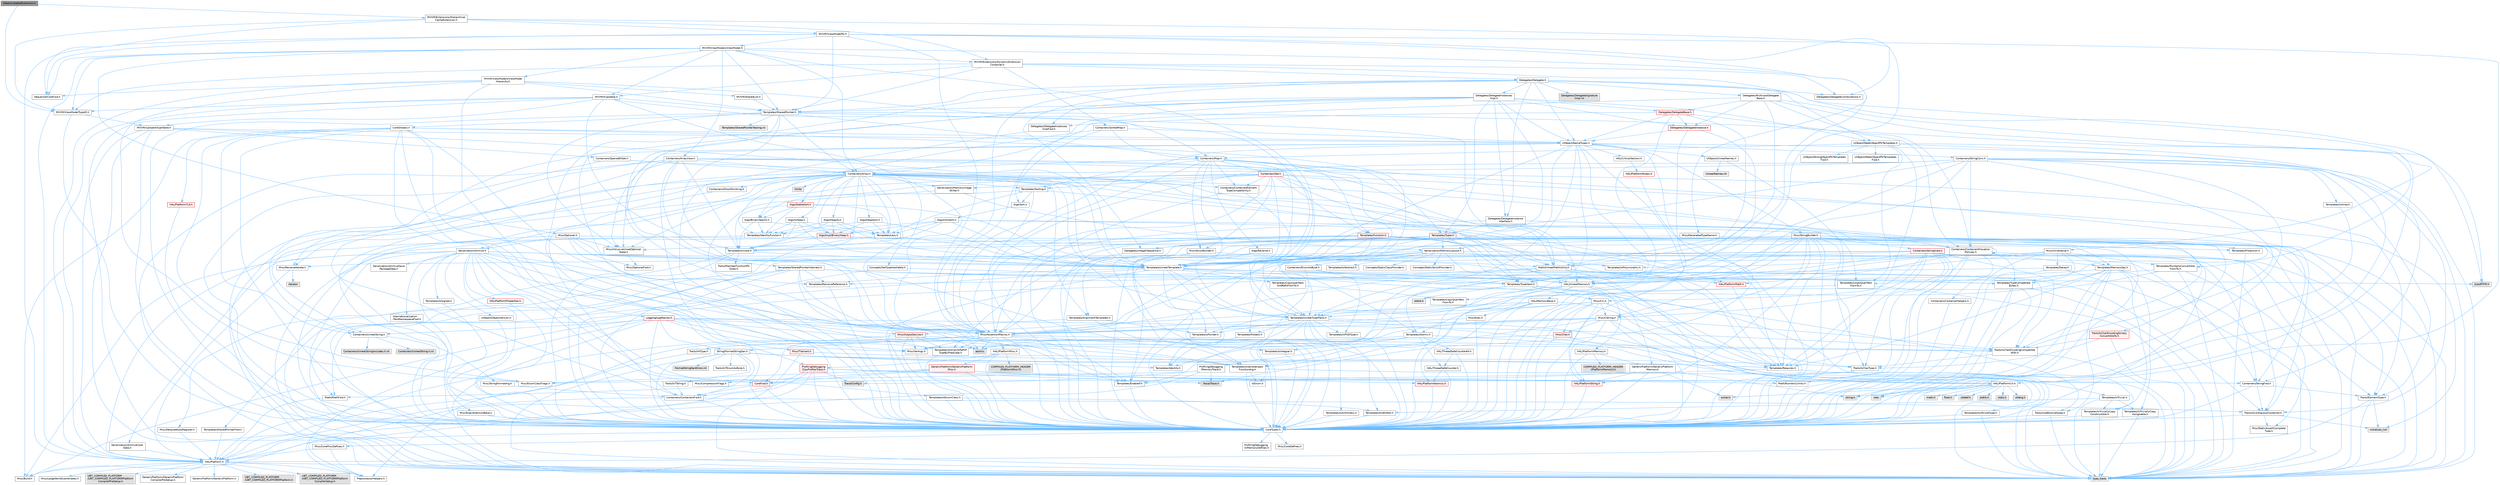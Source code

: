 digraph "IDeactivatableExtension.h"
{
 // INTERACTIVE_SVG=YES
 // LATEX_PDF_SIZE
  bgcolor="transparent";
  edge [fontname=Helvetica,fontsize=10,labelfontname=Helvetica,labelfontsize=10];
  node [fontname=Helvetica,fontsize=10,shape=box,height=0.2,width=0.4];
  Node1 [id="Node000001",label="IDeactivatableExtension.h",height=0.2,width=0.4,color="gray40", fillcolor="grey60", style="filled", fontcolor="black",tooltip=" "];
  Node1 -> Node2 [id="edge1_Node000001_Node000002",color="steelblue1",style="solid",tooltip=" "];
  Node2 [id="Node000002",label="MVVM/ViewModelTypeID.h",height=0.2,width=0.4,color="grey40", fillcolor="white", style="filled",URL="$d7/d3e/ViewModelTypeID_8h.html",tooltip=" "];
  Node2 -> Node3 [id="edge2_Node000002_Node000003",color="steelblue1",style="solid",tooltip=" "];
  Node3 [id="Node000003",label="CoreTypes.h",height=0.2,width=0.4,color="grey40", fillcolor="white", style="filled",URL="$dc/dec/CoreTypes_8h.html",tooltip=" "];
  Node3 -> Node4 [id="edge3_Node000003_Node000004",color="steelblue1",style="solid",tooltip=" "];
  Node4 [id="Node000004",label="HAL/Platform.h",height=0.2,width=0.4,color="grey40", fillcolor="white", style="filled",URL="$d9/dd0/Platform_8h.html",tooltip=" "];
  Node4 -> Node5 [id="edge4_Node000004_Node000005",color="steelblue1",style="solid",tooltip=" "];
  Node5 [id="Node000005",label="Misc/Build.h",height=0.2,width=0.4,color="grey40", fillcolor="white", style="filled",URL="$d3/dbb/Build_8h.html",tooltip=" "];
  Node4 -> Node6 [id="edge5_Node000004_Node000006",color="steelblue1",style="solid",tooltip=" "];
  Node6 [id="Node000006",label="Misc/LargeWorldCoordinates.h",height=0.2,width=0.4,color="grey40", fillcolor="white", style="filled",URL="$d2/dcb/LargeWorldCoordinates_8h.html",tooltip=" "];
  Node4 -> Node7 [id="edge6_Node000004_Node000007",color="steelblue1",style="solid",tooltip=" "];
  Node7 [id="Node000007",label="type_traits",height=0.2,width=0.4,color="grey60", fillcolor="#E0E0E0", style="filled",tooltip=" "];
  Node4 -> Node8 [id="edge7_Node000004_Node000008",color="steelblue1",style="solid",tooltip=" "];
  Node8 [id="Node000008",label="PreprocessorHelpers.h",height=0.2,width=0.4,color="grey40", fillcolor="white", style="filled",URL="$db/ddb/PreprocessorHelpers_8h.html",tooltip=" "];
  Node4 -> Node9 [id="edge8_Node000004_Node000009",color="steelblue1",style="solid",tooltip=" "];
  Node9 [id="Node000009",label="UBT_COMPILED_PLATFORM\l/UBT_COMPILED_PLATFORMPlatform\lCompilerPreSetup.h",height=0.2,width=0.4,color="grey60", fillcolor="#E0E0E0", style="filled",tooltip=" "];
  Node4 -> Node10 [id="edge9_Node000004_Node000010",color="steelblue1",style="solid",tooltip=" "];
  Node10 [id="Node000010",label="GenericPlatform/GenericPlatform\lCompilerPreSetup.h",height=0.2,width=0.4,color="grey40", fillcolor="white", style="filled",URL="$d9/dc8/GenericPlatformCompilerPreSetup_8h.html",tooltip=" "];
  Node4 -> Node11 [id="edge10_Node000004_Node000011",color="steelblue1",style="solid",tooltip=" "];
  Node11 [id="Node000011",label="GenericPlatform/GenericPlatform.h",height=0.2,width=0.4,color="grey40", fillcolor="white", style="filled",URL="$d6/d84/GenericPlatform_8h.html",tooltip=" "];
  Node4 -> Node12 [id="edge11_Node000004_Node000012",color="steelblue1",style="solid",tooltip=" "];
  Node12 [id="Node000012",label="UBT_COMPILED_PLATFORM\l/UBT_COMPILED_PLATFORMPlatform.h",height=0.2,width=0.4,color="grey60", fillcolor="#E0E0E0", style="filled",tooltip=" "];
  Node4 -> Node13 [id="edge12_Node000004_Node000013",color="steelblue1",style="solid",tooltip=" "];
  Node13 [id="Node000013",label="UBT_COMPILED_PLATFORM\l/UBT_COMPILED_PLATFORMPlatform\lCompilerSetup.h",height=0.2,width=0.4,color="grey60", fillcolor="#E0E0E0", style="filled",tooltip=" "];
  Node3 -> Node14 [id="edge13_Node000003_Node000014",color="steelblue1",style="solid",tooltip=" "];
  Node14 [id="Node000014",label="ProfilingDebugging\l/UMemoryDefines.h",height=0.2,width=0.4,color="grey40", fillcolor="white", style="filled",URL="$d2/da2/UMemoryDefines_8h.html",tooltip=" "];
  Node3 -> Node15 [id="edge14_Node000003_Node000015",color="steelblue1",style="solid",tooltip=" "];
  Node15 [id="Node000015",label="Misc/CoreMiscDefines.h",height=0.2,width=0.4,color="grey40", fillcolor="white", style="filled",URL="$da/d38/CoreMiscDefines_8h.html",tooltip=" "];
  Node15 -> Node4 [id="edge15_Node000015_Node000004",color="steelblue1",style="solid",tooltip=" "];
  Node15 -> Node8 [id="edge16_Node000015_Node000008",color="steelblue1",style="solid",tooltip=" "];
  Node3 -> Node16 [id="edge17_Node000003_Node000016",color="steelblue1",style="solid",tooltip=" "];
  Node16 [id="Node000016",label="Misc/CoreDefines.h",height=0.2,width=0.4,color="grey40", fillcolor="white", style="filled",URL="$d3/dd2/CoreDefines_8h.html",tooltip=" "];
  Node2 -> Node17 [id="edge18_Node000002_Node000017",color="steelblue1",style="solid",tooltip=" "];
  Node17 [id="Node000017",label="MVVM/CastableTypeTable.h",height=0.2,width=0.4,color="grey40", fillcolor="white", style="filled",URL="$d4/dab/CastableTypeTable_8h.html",tooltip=" "];
  Node17 -> Node3 [id="edge19_Node000017_Node000003",color="steelblue1",style="solid",tooltip=" "];
  Node17 -> Node4 [id="edge20_Node000017_Node000004",color="steelblue1",style="solid",tooltip=" "];
  Node17 -> Node18 [id="edge21_Node000017_Node000018",color="steelblue1",style="solid",tooltip=" "];
  Node18 [id="Node000018",label="Templates/UnrealTemplate.h",height=0.2,width=0.4,color="grey40", fillcolor="white", style="filled",URL="$d4/d24/UnrealTemplate_8h.html",tooltip=" "];
  Node18 -> Node3 [id="edge22_Node000018_Node000003",color="steelblue1",style="solid",tooltip=" "];
  Node18 -> Node19 [id="edge23_Node000018_Node000019",color="steelblue1",style="solid",tooltip=" "];
  Node19 [id="Node000019",label="Templates/IsPointer.h",height=0.2,width=0.4,color="grey40", fillcolor="white", style="filled",URL="$d7/d05/IsPointer_8h.html",tooltip=" "];
  Node19 -> Node3 [id="edge24_Node000019_Node000003",color="steelblue1",style="solid",tooltip=" "];
  Node18 -> Node20 [id="edge25_Node000018_Node000020",color="steelblue1",style="solid",tooltip=" "];
  Node20 [id="Node000020",label="HAL/UnrealMemory.h",height=0.2,width=0.4,color="grey40", fillcolor="white", style="filled",URL="$d9/d96/UnrealMemory_8h.html",tooltip=" "];
  Node20 -> Node3 [id="edge26_Node000020_Node000003",color="steelblue1",style="solid",tooltip=" "];
  Node20 -> Node21 [id="edge27_Node000020_Node000021",color="steelblue1",style="solid",tooltip=" "];
  Node21 [id="Node000021",label="GenericPlatform/GenericPlatform\lMemory.h",height=0.2,width=0.4,color="grey40", fillcolor="white", style="filled",URL="$dd/d22/GenericPlatformMemory_8h.html",tooltip=" "];
  Node21 -> Node22 [id="edge28_Node000021_Node000022",color="steelblue1",style="solid",tooltip=" "];
  Node22 [id="Node000022",label="CoreFwd.h",height=0.2,width=0.4,color="red", fillcolor="#FFF0F0", style="filled",URL="$d1/d1e/CoreFwd_8h.html",tooltip=" "];
  Node22 -> Node3 [id="edge29_Node000022_Node000003",color="steelblue1",style="solid",tooltip=" "];
  Node22 -> Node23 [id="edge30_Node000022_Node000023",color="steelblue1",style="solid",tooltip=" "];
  Node23 [id="Node000023",label="Containers/ContainersFwd.h",height=0.2,width=0.4,color="grey40", fillcolor="white", style="filled",URL="$d4/d0a/ContainersFwd_8h.html",tooltip=" "];
  Node23 -> Node4 [id="edge31_Node000023_Node000004",color="steelblue1",style="solid",tooltip=" "];
  Node23 -> Node3 [id="edge32_Node000023_Node000003",color="steelblue1",style="solid",tooltip=" "];
  Node23 -> Node24 [id="edge33_Node000023_Node000024",color="steelblue1",style="solid",tooltip=" "];
  Node24 [id="Node000024",label="Traits/IsContiguousContainer.h",height=0.2,width=0.4,color="grey40", fillcolor="white", style="filled",URL="$d5/d3c/IsContiguousContainer_8h.html",tooltip=" "];
  Node24 -> Node3 [id="edge34_Node000024_Node000003",color="steelblue1",style="solid",tooltip=" "];
  Node24 -> Node25 [id="edge35_Node000024_Node000025",color="steelblue1",style="solid",tooltip=" "];
  Node25 [id="Node000025",label="Misc/StaticAssertComplete\lType.h",height=0.2,width=0.4,color="grey40", fillcolor="white", style="filled",URL="$d5/d4e/StaticAssertCompleteType_8h.html",tooltip=" "];
  Node24 -> Node26 [id="edge36_Node000024_Node000026",color="steelblue1",style="solid",tooltip=" "];
  Node26 [id="Node000026",label="initializer_list",height=0.2,width=0.4,color="grey60", fillcolor="#E0E0E0", style="filled",tooltip=" "];
  Node22 -> Node27 [id="edge37_Node000022_Node000027",color="steelblue1",style="solid",tooltip=" "];
  Node27 [id="Node000027",label="Math/MathFwd.h",height=0.2,width=0.4,color="grey40", fillcolor="white", style="filled",URL="$d2/d10/MathFwd_8h.html",tooltip=" "];
  Node27 -> Node4 [id="edge38_Node000027_Node000004",color="steelblue1",style="solid",tooltip=" "];
  Node21 -> Node3 [id="edge39_Node000021_Node000003",color="steelblue1",style="solid",tooltip=" "];
  Node21 -> Node29 [id="edge40_Node000021_Node000029",color="steelblue1",style="solid",tooltip=" "];
  Node29 [id="Node000029",label="HAL/PlatformString.h",height=0.2,width=0.4,color="red", fillcolor="#FFF0F0", style="filled",URL="$db/db5/PlatformString_8h.html",tooltip=" "];
  Node29 -> Node3 [id="edge41_Node000029_Node000003",color="steelblue1",style="solid",tooltip=" "];
  Node21 -> Node31 [id="edge42_Node000021_Node000031",color="steelblue1",style="solid",tooltip=" "];
  Node31 [id="Node000031",label="string.h",height=0.2,width=0.4,color="grey60", fillcolor="#E0E0E0", style="filled",tooltip=" "];
  Node21 -> Node32 [id="edge43_Node000021_Node000032",color="steelblue1",style="solid",tooltip=" "];
  Node32 [id="Node000032",label="wchar.h",height=0.2,width=0.4,color="grey60", fillcolor="#E0E0E0", style="filled",tooltip=" "];
  Node20 -> Node33 [id="edge44_Node000020_Node000033",color="steelblue1",style="solid",tooltip=" "];
  Node33 [id="Node000033",label="HAL/MemoryBase.h",height=0.2,width=0.4,color="grey40", fillcolor="white", style="filled",URL="$d6/d9f/MemoryBase_8h.html",tooltip=" "];
  Node33 -> Node3 [id="edge45_Node000033_Node000003",color="steelblue1",style="solid",tooltip=" "];
  Node33 -> Node34 [id="edge46_Node000033_Node000034",color="steelblue1",style="solid",tooltip=" "];
  Node34 [id="Node000034",label="HAL/PlatformAtomics.h",height=0.2,width=0.4,color="red", fillcolor="#FFF0F0", style="filled",URL="$d3/d36/PlatformAtomics_8h.html",tooltip=" "];
  Node34 -> Node3 [id="edge47_Node000034_Node000003",color="steelblue1",style="solid",tooltip=" "];
  Node33 -> Node37 [id="edge48_Node000033_Node000037",color="steelblue1",style="solid",tooltip=" "];
  Node37 [id="Node000037",label="HAL/PlatformCrt.h",height=0.2,width=0.4,color="grey40", fillcolor="white", style="filled",URL="$d8/d75/PlatformCrt_8h.html",tooltip=" "];
  Node37 -> Node38 [id="edge49_Node000037_Node000038",color="steelblue1",style="solid",tooltip=" "];
  Node38 [id="Node000038",label="new",height=0.2,width=0.4,color="grey60", fillcolor="#E0E0E0", style="filled",tooltip=" "];
  Node37 -> Node32 [id="edge50_Node000037_Node000032",color="steelblue1",style="solid",tooltip=" "];
  Node37 -> Node39 [id="edge51_Node000037_Node000039",color="steelblue1",style="solid",tooltip=" "];
  Node39 [id="Node000039",label="stddef.h",height=0.2,width=0.4,color="grey60", fillcolor="#E0E0E0", style="filled",tooltip=" "];
  Node37 -> Node40 [id="edge52_Node000037_Node000040",color="steelblue1",style="solid",tooltip=" "];
  Node40 [id="Node000040",label="stdlib.h",height=0.2,width=0.4,color="grey60", fillcolor="#E0E0E0", style="filled",tooltip=" "];
  Node37 -> Node41 [id="edge53_Node000037_Node000041",color="steelblue1",style="solid",tooltip=" "];
  Node41 [id="Node000041",label="stdio.h",height=0.2,width=0.4,color="grey60", fillcolor="#E0E0E0", style="filled",tooltip=" "];
  Node37 -> Node42 [id="edge54_Node000037_Node000042",color="steelblue1",style="solid",tooltip=" "];
  Node42 [id="Node000042",label="stdarg.h",height=0.2,width=0.4,color="grey60", fillcolor="#E0E0E0", style="filled",tooltip=" "];
  Node37 -> Node43 [id="edge55_Node000037_Node000043",color="steelblue1",style="solid",tooltip=" "];
  Node43 [id="Node000043",label="math.h",height=0.2,width=0.4,color="grey60", fillcolor="#E0E0E0", style="filled",tooltip=" "];
  Node37 -> Node44 [id="edge56_Node000037_Node000044",color="steelblue1",style="solid",tooltip=" "];
  Node44 [id="Node000044",label="float.h",height=0.2,width=0.4,color="grey60", fillcolor="#E0E0E0", style="filled",tooltip=" "];
  Node37 -> Node31 [id="edge57_Node000037_Node000031",color="steelblue1",style="solid",tooltip=" "];
  Node33 -> Node45 [id="edge58_Node000033_Node000045",color="steelblue1",style="solid",tooltip=" "];
  Node45 [id="Node000045",label="Misc/Exec.h",height=0.2,width=0.4,color="grey40", fillcolor="white", style="filled",URL="$de/ddb/Exec_8h.html",tooltip=" "];
  Node45 -> Node3 [id="edge59_Node000045_Node000003",color="steelblue1",style="solid",tooltip=" "];
  Node45 -> Node46 [id="edge60_Node000045_Node000046",color="steelblue1",style="solid",tooltip=" "];
  Node46 [id="Node000046",label="Misc/AssertionMacros.h",height=0.2,width=0.4,color="grey40", fillcolor="white", style="filled",URL="$d0/dfa/AssertionMacros_8h.html",tooltip=" "];
  Node46 -> Node3 [id="edge61_Node000046_Node000003",color="steelblue1",style="solid",tooltip=" "];
  Node46 -> Node4 [id="edge62_Node000046_Node000004",color="steelblue1",style="solid",tooltip=" "];
  Node46 -> Node47 [id="edge63_Node000046_Node000047",color="steelblue1",style="solid",tooltip=" "];
  Node47 [id="Node000047",label="HAL/PlatformMisc.h",height=0.2,width=0.4,color="grey40", fillcolor="white", style="filled",URL="$d0/df5/PlatformMisc_8h.html",tooltip=" "];
  Node47 -> Node3 [id="edge64_Node000047_Node000003",color="steelblue1",style="solid",tooltip=" "];
  Node47 -> Node48 [id="edge65_Node000047_Node000048",color="steelblue1",style="solid",tooltip=" "];
  Node48 [id="Node000048",label="GenericPlatform/GenericPlatform\lMisc.h",height=0.2,width=0.4,color="red", fillcolor="#FFF0F0", style="filled",URL="$db/d9a/GenericPlatformMisc_8h.html",tooltip=" "];
  Node48 -> Node49 [id="edge66_Node000048_Node000049",color="steelblue1",style="solid",tooltip=" "];
  Node49 [id="Node000049",label="Containers/StringFwd.h",height=0.2,width=0.4,color="grey40", fillcolor="white", style="filled",URL="$df/d37/StringFwd_8h.html",tooltip=" "];
  Node49 -> Node3 [id="edge67_Node000049_Node000003",color="steelblue1",style="solid",tooltip=" "];
  Node49 -> Node50 [id="edge68_Node000049_Node000050",color="steelblue1",style="solid",tooltip=" "];
  Node50 [id="Node000050",label="Traits/ElementType.h",height=0.2,width=0.4,color="grey40", fillcolor="white", style="filled",URL="$d5/d4f/ElementType_8h.html",tooltip=" "];
  Node50 -> Node4 [id="edge69_Node000050_Node000004",color="steelblue1",style="solid",tooltip=" "];
  Node50 -> Node26 [id="edge70_Node000050_Node000026",color="steelblue1",style="solid",tooltip=" "];
  Node50 -> Node7 [id="edge71_Node000050_Node000007",color="steelblue1",style="solid",tooltip=" "];
  Node49 -> Node24 [id="edge72_Node000049_Node000024",color="steelblue1",style="solid",tooltip=" "];
  Node48 -> Node22 [id="edge73_Node000048_Node000022",color="steelblue1",style="solid",tooltip=" "];
  Node48 -> Node3 [id="edge74_Node000048_Node000003",color="steelblue1",style="solid",tooltip=" "];
  Node48 -> Node37 [id="edge75_Node000048_Node000037",color="steelblue1",style="solid",tooltip=" "];
  Node48 -> Node52 [id="edge76_Node000048_Node000052",color="steelblue1",style="solid",tooltip=" "];
  Node52 [id="Node000052",label="Math/NumericLimits.h",height=0.2,width=0.4,color="grey40", fillcolor="white", style="filled",URL="$df/d1b/NumericLimits_8h.html",tooltip=" "];
  Node52 -> Node3 [id="edge77_Node000052_Node000003",color="steelblue1",style="solid",tooltip=" "];
  Node48 -> Node53 [id="edge78_Node000048_Node000053",color="steelblue1",style="solid",tooltip=" "];
  Node53 [id="Node000053",label="Misc/CompressionFlags.h",height=0.2,width=0.4,color="grey40", fillcolor="white", style="filled",URL="$d9/d76/CompressionFlags_8h.html",tooltip=" "];
  Node48 -> Node54 [id="edge79_Node000048_Node000054",color="steelblue1",style="solid",tooltip=" "];
  Node54 [id="Node000054",label="Misc/EnumClassFlags.h",height=0.2,width=0.4,color="grey40", fillcolor="white", style="filled",URL="$d8/de7/EnumClassFlags_8h.html",tooltip=" "];
  Node47 -> Node57 [id="edge80_Node000047_Node000057",color="steelblue1",style="solid",tooltip=" "];
  Node57 [id="Node000057",label="COMPILED_PLATFORM_HEADER\l(PlatformMisc.h)",height=0.2,width=0.4,color="grey60", fillcolor="#E0E0E0", style="filled",tooltip=" "];
  Node47 -> Node58 [id="edge81_Node000047_Node000058",color="steelblue1",style="solid",tooltip=" "];
  Node58 [id="Node000058",label="ProfilingDebugging\l/CpuProfilerTrace.h",height=0.2,width=0.4,color="red", fillcolor="#FFF0F0", style="filled",URL="$da/dcb/CpuProfilerTrace_8h.html",tooltip=" "];
  Node58 -> Node3 [id="edge82_Node000058_Node000003",color="steelblue1",style="solid",tooltip=" "];
  Node58 -> Node23 [id="edge83_Node000058_Node000023",color="steelblue1",style="solid",tooltip=" "];
  Node58 -> Node34 [id="edge84_Node000058_Node000034",color="steelblue1",style="solid",tooltip=" "];
  Node58 -> Node8 [id="edge85_Node000058_Node000008",color="steelblue1",style="solid",tooltip=" "];
  Node58 -> Node5 [id="edge86_Node000058_Node000005",color="steelblue1",style="solid",tooltip=" "];
  Node58 -> Node59 [id="edge87_Node000058_Node000059",color="steelblue1",style="solid",tooltip=" "];
  Node59 [id="Node000059",label="Trace/Config.h",height=0.2,width=0.4,color="grey60", fillcolor="#E0E0E0", style="filled",tooltip=" "];
  Node58 -> Node62 [id="edge88_Node000058_Node000062",color="steelblue1",style="solid",tooltip=" "];
  Node62 [id="Node000062",label="Trace/Trace.h",height=0.2,width=0.4,color="grey60", fillcolor="#E0E0E0", style="filled",tooltip=" "];
  Node46 -> Node8 [id="edge89_Node000046_Node000008",color="steelblue1",style="solid",tooltip=" "];
  Node46 -> Node63 [id="edge90_Node000046_Node000063",color="steelblue1",style="solid",tooltip=" "];
  Node63 [id="Node000063",label="Templates/EnableIf.h",height=0.2,width=0.4,color="grey40", fillcolor="white", style="filled",URL="$d7/d60/EnableIf_8h.html",tooltip=" "];
  Node63 -> Node3 [id="edge91_Node000063_Node000003",color="steelblue1",style="solid",tooltip=" "];
  Node46 -> Node64 [id="edge92_Node000046_Node000064",color="steelblue1",style="solid",tooltip=" "];
  Node64 [id="Node000064",label="Templates/IsArrayOrRefOf\lTypeByPredicate.h",height=0.2,width=0.4,color="grey40", fillcolor="white", style="filled",URL="$d6/da1/IsArrayOrRefOfTypeByPredicate_8h.html",tooltip=" "];
  Node64 -> Node3 [id="edge93_Node000064_Node000003",color="steelblue1",style="solid",tooltip=" "];
  Node46 -> Node65 [id="edge94_Node000046_Node000065",color="steelblue1",style="solid",tooltip=" "];
  Node65 [id="Node000065",label="Templates/IsValidVariadic\lFunctionArg.h",height=0.2,width=0.4,color="grey40", fillcolor="white", style="filled",URL="$d0/dc8/IsValidVariadicFunctionArg_8h.html",tooltip=" "];
  Node65 -> Node3 [id="edge95_Node000065_Node000003",color="steelblue1",style="solid",tooltip=" "];
  Node65 -> Node66 [id="edge96_Node000065_Node000066",color="steelblue1",style="solid",tooltip=" "];
  Node66 [id="Node000066",label="IsEnum.h",height=0.2,width=0.4,color="grey40", fillcolor="white", style="filled",URL="$d4/de5/IsEnum_8h.html",tooltip=" "];
  Node65 -> Node7 [id="edge97_Node000065_Node000007",color="steelblue1",style="solid",tooltip=" "];
  Node46 -> Node67 [id="edge98_Node000046_Node000067",color="steelblue1",style="solid",tooltip=" "];
  Node67 [id="Node000067",label="Traits/IsCharEncodingCompatible\lWith.h",height=0.2,width=0.4,color="grey40", fillcolor="white", style="filled",URL="$df/dd1/IsCharEncodingCompatibleWith_8h.html",tooltip=" "];
  Node67 -> Node7 [id="edge99_Node000067_Node000007",color="steelblue1",style="solid",tooltip=" "];
  Node67 -> Node68 [id="edge100_Node000067_Node000068",color="steelblue1",style="solid",tooltip=" "];
  Node68 [id="Node000068",label="Traits/IsCharType.h",height=0.2,width=0.4,color="grey40", fillcolor="white", style="filled",URL="$db/d51/IsCharType_8h.html",tooltip=" "];
  Node68 -> Node3 [id="edge101_Node000068_Node000003",color="steelblue1",style="solid",tooltip=" "];
  Node46 -> Node69 [id="edge102_Node000046_Node000069",color="steelblue1",style="solid",tooltip=" "];
  Node69 [id="Node000069",label="Misc/VarArgs.h",height=0.2,width=0.4,color="grey40", fillcolor="white", style="filled",URL="$d5/d6f/VarArgs_8h.html",tooltip=" "];
  Node69 -> Node3 [id="edge103_Node000069_Node000003",color="steelblue1",style="solid",tooltip=" "];
  Node46 -> Node70 [id="edge104_Node000046_Node000070",color="steelblue1",style="solid",tooltip=" "];
  Node70 [id="Node000070",label="String/FormatStringSan.h",height=0.2,width=0.4,color="grey40", fillcolor="white", style="filled",URL="$d3/d8b/FormatStringSan_8h.html",tooltip=" "];
  Node70 -> Node7 [id="edge105_Node000070_Node000007",color="steelblue1",style="solid",tooltip=" "];
  Node70 -> Node3 [id="edge106_Node000070_Node000003",color="steelblue1",style="solid",tooltip=" "];
  Node70 -> Node71 [id="edge107_Node000070_Node000071",color="steelblue1",style="solid",tooltip=" "];
  Node71 [id="Node000071",label="Templates/Requires.h",height=0.2,width=0.4,color="grey40", fillcolor="white", style="filled",URL="$dc/d96/Requires_8h.html",tooltip=" "];
  Node71 -> Node63 [id="edge108_Node000071_Node000063",color="steelblue1",style="solid",tooltip=" "];
  Node71 -> Node7 [id="edge109_Node000071_Node000007",color="steelblue1",style="solid",tooltip=" "];
  Node70 -> Node72 [id="edge110_Node000070_Node000072",color="steelblue1",style="solid",tooltip=" "];
  Node72 [id="Node000072",label="Templates/Identity.h",height=0.2,width=0.4,color="grey40", fillcolor="white", style="filled",URL="$d0/dd5/Identity_8h.html",tooltip=" "];
  Node70 -> Node65 [id="edge111_Node000070_Node000065",color="steelblue1",style="solid",tooltip=" "];
  Node70 -> Node68 [id="edge112_Node000070_Node000068",color="steelblue1",style="solid",tooltip=" "];
  Node70 -> Node73 [id="edge113_Node000070_Node000073",color="steelblue1",style="solid",tooltip=" "];
  Node73 [id="Node000073",label="Traits/IsTEnumAsByte.h",height=0.2,width=0.4,color="grey40", fillcolor="white", style="filled",URL="$d1/de6/IsTEnumAsByte_8h.html",tooltip=" "];
  Node70 -> Node74 [id="edge114_Node000070_Node000074",color="steelblue1",style="solid",tooltip=" "];
  Node74 [id="Node000074",label="Traits/IsTString.h",height=0.2,width=0.4,color="grey40", fillcolor="white", style="filled",URL="$d0/df8/IsTString_8h.html",tooltip=" "];
  Node74 -> Node23 [id="edge115_Node000074_Node000023",color="steelblue1",style="solid",tooltip=" "];
  Node70 -> Node23 [id="edge116_Node000070_Node000023",color="steelblue1",style="solid",tooltip=" "];
  Node70 -> Node75 [id="edge117_Node000070_Node000075",color="steelblue1",style="solid",tooltip=" "];
  Node75 [id="Node000075",label="FormatStringSanErrors.inl",height=0.2,width=0.4,color="grey60", fillcolor="#E0E0E0", style="filled",tooltip=" "];
  Node46 -> Node76 [id="edge118_Node000046_Node000076",color="steelblue1",style="solid",tooltip=" "];
  Node76 [id="Node000076",label="atomic",height=0.2,width=0.4,color="grey60", fillcolor="#E0E0E0", style="filled",tooltip=" "];
  Node33 -> Node77 [id="edge119_Node000033_Node000077",color="steelblue1",style="solid",tooltip=" "];
  Node77 [id="Node000077",label="Misc/OutputDevice.h",height=0.2,width=0.4,color="red", fillcolor="#FFF0F0", style="filled",URL="$d7/d32/OutputDevice_8h.html",tooltip=" "];
  Node77 -> Node22 [id="edge120_Node000077_Node000022",color="steelblue1",style="solid",tooltip=" "];
  Node77 -> Node3 [id="edge121_Node000077_Node000003",color="steelblue1",style="solid",tooltip=" "];
  Node77 -> Node69 [id="edge122_Node000077_Node000069",color="steelblue1",style="solid",tooltip=" "];
  Node77 -> Node64 [id="edge123_Node000077_Node000064",color="steelblue1",style="solid",tooltip=" "];
  Node77 -> Node65 [id="edge124_Node000077_Node000065",color="steelblue1",style="solid",tooltip=" "];
  Node77 -> Node67 [id="edge125_Node000077_Node000067",color="steelblue1",style="solid",tooltip=" "];
  Node33 -> Node79 [id="edge126_Node000033_Node000079",color="steelblue1",style="solid",tooltip=" "];
  Node79 [id="Node000079",label="Templates/Atomic.h",height=0.2,width=0.4,color="grey40", fillcolor="white", style="filled",URL="$d3/d91/Atomic_8h.html",tooltip=" "];
  Node79 -> Node80 [id="edge127_Node000079_Node000080",color="steelblue1",style="solid",tooltip=" "];
  Node80 [id="Node000080",label="HAL/ThreadSafeCounter.h",height=0.2,width=0.4,color="grey40", fillcolor="white", style="filled",URL="$dc/dc9/ThreadSafeCounter_8h.html",tooltip=" "];
  Node80 -> Node3 [id="edge128_Node000080_Node000003",color="steelblue1",style="solid",tooltip=" "];
  Node80 -> Node34 [id="edge129_Node000080_Node000034",color="steelblue1",style="solid",tooltip=" "];
  Node79 -> Node81 [id="edge130_Node000079_Node000081",color="steelblue1",style="solid",tooltip=" "];
  Node81 [id="Node000081",label="HAL/ThreadSafeCounter64.h",height=0.2,width=0.4,color="grey40", fillcolor="white", style="filled",URL="$d0/d12/ThreadSafeCounter64_8h.html",tooltip=" "];
  Node81 -> Node3 [id="edge131_Node000081_Node000003",color="steelblue1",style="solid",tooltip=" "];
  Node81 -> Node80 [id="edge132_Node000081_Node000080",color="steelblue1",style="solid",tooltip=" "];
  Node79 -> Node82 [id="edge133_Node000079_Node000082",color="steelblue1",style="solid",tooltip=" "];
  Node82 [id="Node000082",label="Templates/IsIntegral.h",height=0.2,width=0.4,color="grey40", fillcolor="white", style="filled",URL="$da/d64/IsIntegral_8h.html",tooltip=" "];
  Node82 -> Node3 [id="edge134_Node000082_Node000003",color="steelblue1",style="solid",tooltip=" "];
  Node79 -> Node83 [id="edge135_Node000079_Node000083",color="steelblue1",style="solid",tooltip=" "];
  Node83 [id="Node000083",label="Templates/IsTrivial.h",height=0.2,width=0.4,color="grey40", fillcolor="white", style="filled",URL="$da/d4c/IsTrivial_8h.html",tooltip=" "];
  Node83 -> Node84 [id="edge136_Node000083_Node000084",color="steelblue1",style="solid",tooltip=" "];
  Node84 [id="Node000084",label="Templates/AndOrNot.h",height=0.2,width=0.4,color="grey40", fillcolor="white", style="filled",URL="$db/d0a/AndOrNot_8h.html",tooltip=" "];
  Node84 -> Node3 [id="edge137_Node000084_Node000003",color="steelblue1",style="solid",tooltip=" "];
  Node83 -> Node85 [id="edge138_Node000083_Node000085",color="steelblue1",style="solid",tooltip=" "];
  Node85 [id="Node000085",label="Templates/IsTriviallyCopy\lConstructible.h",height=0.2,width=0.4,color="grey40", fillcolor="white", style="filled",URL="$d3/d78/IsTriviallyCopyConstructible_8h.html",tooltip=" "];
  Node85 -> Node3 [id="edge139_Node000085_Node000003",color="steelblue1",style="solid",tooltip=" "];
  Node85 -> Node7 [id="edge140_Node000085_Node000007",color="steelblue1",style="solid",tooltip=" "];
  Node83 -> Node86 [id="edge141_Node000083_Node000086",color="steelblue1",style="solid",tooltip=" "];
  Node86 [id="Node000086",label="Templates/IsTriviallyCopy\lAssignable.h",height=0.2,width=0.4,color="grey40", fillcolor="white", style="filled",URL="$d2/df2/IsTriviallyCopyAssignable_8h.html",tooltip=" "];
  Node86 -> Node3 [id="edge142_Node000086_Node000003",color="steelblue1",style="solid",tooltip=" "];
  Node86 -> Node7 [id="edge143_Node000086_Node000007",color="steelblue1",style="solid",tooltip=" "];
  Node83 -> Node7 [id="edge144_Node000083_Node000007",color="steelblue1",style="solid",tooltip=" "];
  Node79 -> Node87 [id="edge145_Node000079_Node000087",color="steelblue1",style="solid",tooltip=" "];
  Node87 [id="Node000087",label="Traits/IntType.h",height=0.2,width=0.4,color="grey40", fillcolor="white", style="filled",URL="$d7/deb/IntType_8h.html",tooltip=" "];
  Node87 -> Node4 [id="edge146_Node000087_Node000004",color="steelblue1",style="solid",tooltip=" "];
  Node79 -> Node76 [id="edge147_Node000079_Node000076",color="steelblue1",style="solid",tooltip=" "];
  Node20 -> Node88 [id="edge148_Node000020_Node000088",color="steelblue1",style="solid",tooltip=" "];
  Node88 [id="Node000088",label="HAL/PlatformMemory.h",height=0.2,width=0.4,color="grey40", fillcolor="white", style="filled",URL="$de/d68/PlatformMemory_8h.html",tooltip=" "];
  Node88 -> Node3 [id="edge149_Node000088_Node000003",color="steelblue1",style="solid",tooltip=" "];
  Node88 -> Node21 [id="edge150_Node000088_Node000021",color="steelblue1",style="solid",tooltip=" "];
  Node88 -> Node89 [id="edge151_Node000088_Node000089",color="steelblue1",style="solid",tooltip=" "];
  Node89 [id="Node000089",label="COMPILED_PLATFORM_HEADER\l(PlatformMemory.h)",height=0.2,width=0.4,color="grey60", fillcolor="#E0E0E0", style="filled",tooltip=" "];
  Node20 -> Node90 [id="edge152_Node000020_Node000090",color="steelblue1",style="solid",tooltip=" "];
  Node90 [id="Node000090",label="ProfilingDebugging\l/MemoryTrace.h",height=0.2,width=0.4,color="grey40", fillcolor="white", style="filled",URL="$da/dd7/MemoryTrace_8h.html",tooltip=" "];
  Node90 -> Node4 [id="edge153_Node000090_Node000004",color="steelblue1",style="solid",tooltip=" "];
  Node90 -> Node54 [id="edge154_Node000090_Node000054",color="steelblue1",style="solid",tooltip=" "];
  Node90 -> Node59 [id="edge155_Node000090_Node000059",color="steelblue1",style="solid",tooltip=" "];
  Node90 -> Node62 [id="edge156_Node000090_Node000062",color="steelblue1",style="solid",tooltip=" "];
  Node20 -> Node19 [id="edge157_Node000020_Node000019",color="steelblue1",style="solid",tooltip=" "];
  Node18 -> Node91 [id="edge158_Node000018_Node000091",color="steelblue1",style="solid",tooltip=" "];
  Node91 [id="Node000091",label="Templates/CopyQualifiers\lAndRefsFromTo.h",height=0.2,width=0.4,color="grey40", fillcolor="white", style="filled",URL="$d3/db3/CopyQualifiersAndRefsFromTo_8h.html",tooltip=" "];
  Node91 -> Node92 [id="edge159_Node000091_Node000092",color="steelblue1",style="solid",tooltip=" "];
  Node92 [id="Node000092",label="Templates/CopyQualifiers\lFromTo.h",height=0.2,width=0.4,color="grey40", fillcolor="white", style="filled",URL="$d5/db4/CopyQualifiersFromTo_8h.html",tooltip=" "];
  Node18 -> Node93 [id="edge160_Node000018_Node000093",color="steelblue1",style="solid",tooltip=" "];
  Node93 [id="Node000093",label="Templates/UnrealTypeTraits.h",height=0.2,width=0.4,color="grey40", fillcolor="white", style="filled",URL="$d2/d2d/UnrealTypeTraits_8h.html",tooltip=" "];
  Node93 -> Node3 [id="edge161_Node000093_Node000003",color="steelblue1",style="solid",tooltip=" "];
  Node93 -> Node19 [id="edge162_Node000093_Node000019",color="steelblue1",style="solid",tooltip=" "];
  Node93 -> Node46 [id="edge163_Node000093_Node000046",color="steelblue1",style="solid",tooltip=" "];
  Node93 -> Node84 [id="edge164_Node000093_Node000084",color="steelblue1",style="solid",tooltip=" "];
  Node93 -> Node63 [id="edge165_Node000093_Node000063",color="steelblue1",style="solid",tooltip=" "];
  Node93 -> Node94 [id="edge166_Node000093_Node000094",color="steelblue1",style="solid",tooltip=" "];
  Node94 [id="Node000094",label="Templates/IsArithmetic.h",height=0.2,width=0.4,color="grey40", fillcolor="white", style="filled",URL="$d2/d5d/IsArithmetic_8h.html",tooltip=" "];
  Node94 -> Node3 [id="edge167_Node000094_Node000003",color="steelblue1",style="solid",tooltip=" "];
  Node93 -> Node66 [id="edge168_Node000093_Node000066",color="steelblue1",style="solid",tooltip=" "];
  Node93 -> Node95 [id="edge169_Node000093_Node000095",color="steelblue1",style="solid",tooltip=" "];
  Node95 [id="Node000095",label="Templates/Models.h",height=0.2,width=0.4,color="grey40", fillcolor="white", style="filled",URL="$d3/d0c/Models_8h.html",tooltip=" "];
  Node95 -> Node72 [id="edge170_Node000095_Node000072",color="steelblue1",style="solid",tooltip=" "];
  Node93 -> Node96 [id="edge171_Node000093_Node000096",color="steelblue1",style="solid",tooltip=" "];
  Node96 [id="Node000096",label="Templates/IsPODType.h",height=0.2,width=0.4,color="grey40", fillcolor="white", style="filled",URL="$d7/db1/IsPODType_8h.html",tooltip=" "];
  Node96 -> Node3 [id="edge172_Node000096_Node000003",color="steelblue1",style="solid",tooltip=" "];
  Node93 -> Node97 [id="edge173_Node000093_Node000097",color="steelblue1",style="solid",tooltip=" "];
  Node97 [id="Node000097",label="Templates/IsUECoreType.h",height=0.2,width=0.4,color="grey40", fillcolor="white", style="filled",URL="$d1/db8/IsUECoreType_8h.html",tooltip=" "];
  Node97 -> Node3 [id="edge174_Node000097_Node000003",color="steelblue1",style="solid",tooltip=" "];
  Node97 -> Node7 [id="edge175_Node000097_Node000007",color="steelblue1",style="solid",tooltip=" "];
  Node93 -> Node85 [id="edge176_Node000093_Node000085",color="steelblue1",style="solid",tooltip=" "];
  Node18 -> Node98 [id="edge177_Node000018_Node000098",color="steelblue1",style="solid",tooltip=" "];
  Node98 [id="Node000098",label="Templates/RemoveReference.h",height=0.2,width=0.4,color="grey40", fillcolor="white", style="filled",URL="$da/dbe/RemoveReference_8h.html",tooltip=" "];
  Node98 -> Node3 [id="edge178_Node000098_Node000003",color="steelblue1",style="solid",tooltip=" "];
  Node18 -> Node71 [id="edge179_Node000018_Node000071",color="steelblue1",style="solid",tooltip=" "];
  Node18 -> Node99 [id="edge180_Node000018_Node000099",color="steelblue1",style="solid",tooltip=" "];
  Node99 [id="Node000099",label="Templates/TypeCompatible\lBytes.h",height=0.2,width=0.4,color="grey40", fillcolor="white", style="filled",URL="$df/d0a/TypeCompatibleBytes_8h.html",tooltip=" "];
  Node99 -> Node3 [id="edge181_Node000099_Node000003",color="steelblue1",style="solid",tooltip=" "];
  Node99 -> Node31 [id="edge182_Node000099_Node000031",color="steelblue1",style="solid",tooltip=" "];
  Node99 -> Node38 [id="edge183_Node000099_Node000038",color="steelblue1",style="solid",tooltip=" "];
  Node99 -> Node7 [id="edge184_Node000099_Node000007",color="steelblue1",style="solid",tooltip=" "];
  Node18 -> Node72 [id="edge185_Node000018_Node000072",color="steelblue1",style="solid",tooltip=" "];
  Node18 -> Node24 [id="edge186_Node000018_Node000024",color="steelblue1",style="solid",tooltip=" "];
  Node18 -> Node100 [id="edge187_Node000018_Node000100",color="steelblue1",style="solid",tooltip=" "];
  Node100 [id="Node000100",label="Traits/UseBitwiseSwap.h",height=0.2,width=0.4,color="grey40", fillcolor="white", style="filled",URL="$db/df3/UseBitwiseSwap_8h.html",tooltip=" "];
  Node100 -> Node3 [id="edge188_Node000100_Node000003",color="steelblue1",style="solid",tooltip=" "];
  Node100 -> Node7 [id="edge189_Node000100_Node000007",color="steelblue1",style="solid",tooltip=" "];
  Node18 -> Node7 [id="edge190_Node000018_Node000007",color="steelblue1",style="solid",tooltip=" "];
  Node17 -> Node101 [id="edge191_Node000017_Node000101",color="steelblue1",style="solid",tooltip=" "];
  Node101 [id="Node000101",label="Containers/SparseBitSet.h",height=0.2,width=0.4,color="grey40", fillcolor="white", style="filled",URL="$d5/d37/SparseBitSet_8h.html",tooltip=" "];
  Node101 -> Node3 [id="edge192_Node000101_Node000003",color="steelblue1",style="solid",tooltip=" "];
  Node101 -> Node18 [id="edge193_Node000101_Node000018",color="steelblue1",style="solid",tooltip=" "];
  Node101 -> Node102 [id="edge194_Node000101_Node000102",color="steelblue1",style="solid",tooltip=" "];
  Node102 [id="Node000102",label="Containers/Array.h",height=0.2,width=0.4,color="grey40", fillcolor="white", style="filled",URL="$df/dd0/Array_8h.html",tooltip=" "];
  Node102 -> Node3 [id="edge195_Node000102_Node000003",color="steelblue1",style="solid",tooltip=" "];
  Node102 -> Node46 [id="edge196_Node000102_Node000046",color="steelblue1",style="solid",tooltip=" "];
  Node102 -> Node103 [id="edge197_Node000102_Node000103",color="steelblue1",style="solid",tooltip=" "];
  Node103 [id="Node000103",label="Misc/IntrusiveUnsetOptional\lState.h",height=0.2,width=0.4,color="grey40", fillcolor="white", style="filled",URL="$d2/d0a/IntrusiveUnsetOptionalState_8h.html",tooltip=" "];
  Node103 -> Node104 [id="edge198_Node000103_Node000104",color="steelblue1",style="solid",tooltip=" "];
  Node104 [id="Node000104",label="Misc/OptionalFwd.h",height=0.2,width=0.4,color="grey40", fillcolor="white", style="filled",URL="$dc/d50/OptionalFwd_8h.html",tooltip=" "];
  Node102 -> Node105 [id="edge199_Node000102_Node000105",color="steelblue1",style="solid",tooltip=" "];
  Node105 [id="Node000105",label="Misc/ReverseIterate.h",height=0.2,width=0.4,color="grey40", fillcolor="white", style="filled",URL="$db/de3/ReverseIterate_8h.html",tooltip=" "];
  Node105 -> Node4 [id="edge200_Node000105_Node000004",color="steelblue1",style="solid",tooltip=" "];
  Node105 -> Node106 [id="edge201_Node000105_Node000106",color="steelblue1",style="solid",tooltip=" "];
  Node106 [id="Node000106",label="iterator",height=0.2,width=0.4,color="grey60", fillcolor="#E0E0E0", style="filled",tooltip=" "];
  Node102 -> Node20 [id="edge202_Node000102_Node000020",color="steelblue1",style="solid",tooltip=" "];
  Node102 -> Node93 [id="edge203_Node000102_Node000093",color="steelblue1",style="solid",tooltip=" "];
  Node102 -> Node18 [id="edge204_Node000102_Node000018",color="steelblue1",style="solid",tooltip=" "];
  Node102 -> Node107 [id="edge205_Node000102_Node000107",color="steelblue1",style="solid",tooltip=" "];
  Node107 [id="Node000107",label="Containers/AllowShrinking.h",height=0.2,width=0.4,color="grey40", fillcolor="white", style="filled",URL="$d7/d1a/AllowShrinking_8h.html",tooltip=" "];
  Node107 -> Node3 [id="edge206_Node000107_Node000003",color="steelblue1",style="solid",tooltip=" "];
  Node102 -> Node108 [id="edge207_Node000102_Node000108",color="steelblue1",style="solid",tooltip=" "];
  Node108 [id="Node000108",label="Containers/ContainerAllocation\lPolicies.h",height=0.2,width=0.4,color="grey40", fillcolor="white", style="filled",URL="$d7/dff/ContainerAllocationPolicies_8h.html",tooltip=" "];
  Node108 -> Node3 [id="edge208_Node000108_Node000003",color="steelblue1",style="solid",tooltip=" "];
  Node108 -> Node109 [id="edge209_Node000108_Node000109",color="steelblue1",style="solid",tooltip=" "];
  Node109 [id="Node000109",label="Containers/ContainerHelpers.h",height=0.2,width=0.4,color="grey40", fillcolor="white", style="filled",URL="$d7/d33/ContainerHelpers_8h.html",tooltip=" "];
  Node109 -> Node3 [id="edge210_Node000109_Node000003",color="steelblue1",style="solid",tooltip=" "];
  Node108 -> Node108 [id="edge211_Node000108_Node000108",color="steelblue1",style="solid",tooltip=" "];
  Node108 -> Node110 [id="edge212_Node000108_Node000110",color="steelblue1",style="solid",tooltip=" "];
  Node110 [id="Node000110",label="HAL/PlatformMath.h",height=0.2,width=0.4,color="red", fillcolor="#FFF0F0", style="filled",URL="$dc/d53/PlatformMath_8h.html",tooltip=" "];
  Node110 -> Node3 [id="edge213_Node000110_Node000003",color="steelblue1",style="solid",tooltip=" "];
  Node108 -> Node20 [id="edge214_Node000108_Node000020",color="steelblue1",style="solid",tooltip=" "];
  Node108 -> Node52 [id="edge215_Node000108_Node000052",color="steelblue1",style="solid",tooltip=" "];
  Node108 -> Node46 [id="edge216_Node000108_Node000046",color="steelblue1",style="solid",tooltip=" "];
  Node108 -> Node118 [id="edge217_Node000108_Node000118",color="steelblue1",style="solid",tooltip=" "];
  Node118 [id="Node000118",label="Templates/IsPolymorphic.h",height=0.2,width=0.4,color="grey40", fillcolor="white", style="filled",URL="$dc/d20/IsPolymorphic_8h.html",tooltip=" "];
  Node108 -> Node119 [id="edge218_Node000108_Node000119",color="steelblue1",style="solid",tooltip=" "];
  Node119 [id="Node000119",label="Templates/MemoryOps.h",height=0.2,width=0.4,color="grey40", fillcolor="white", style="filled",URL="$db/dea/MemoryOps_8h.html",tooltip=" "];
  Node119 -> Node3 [id="edge219_Node000119_Node000003",color="steelblue1",style="solid",tooltip=" "];
  Node119 -> Node20 [id="edge220_Node000119_Node000020",color="steelblue1",style="solid",tooltip=" "];
  Node119 -> Node86 [id="edge221_Node000119_Node000086",color="steelblue1",style="solid",tooltip=" "];
  Node119 -> Node85 [id="edge222_Node000119_Node000085",color="steelblue1",style="solid",tooltip=" "];
  Node119 -> Node71 [id="edge223_Node000119_Node000071",color="steelblue1",style="solid",tooltip=" "];
  Node119 -> Node93 [id="edge224_Node000119_Node000093",color="steelblue1",style="solid",tooltip=" "];
  Node119 -> Node100 [id="edge225_Node000119_Node000100",color="steelblue1",style="solid",tooltip=" "];
  Node119 -> Node38 [id="edge226_Node000119_Node000038",color="steelblue1",style="solid",tooltip=" "];
  Node119 -> Node7 [id="edge227_Node000119_Node000007",color="steelblue1",style="solid",tooltip=" "];
  Node108 -> Node99 [id="edge228_Node000108_Node000099",color="steelblue1",style="solid",tooltip=" "];
  Node108 -> Node7 [id="edge229_Node000108_Node000007",color="steelblue1",style="solid",tooltip=" "];
  Node102 -> Node120 [id="edge230_Node000102_Node000120",color="steelblue1",style="solid",tooltip=" "];
  Node120 [id="Node000120",label="Containers/ContainerElement\lTypeCompatibility.h",height=0.2,width=0.4,color="grey40", fillcolor="white", style="filled",URL="$df/ddf/ContainerElementTypeCompatibility_8h.html",tooltip=" "];
  Node120 -> Node3 [id="edge231_Node000120_Node000003",color="steelblue1",style="solid",tooltip=" "];
  Node120 -> Node93 [id="edge232_Node000120_Node000093",color="steelblue1",style="solid",tooltip=" "];
  Node102 -> Node121 [id="edge233_Node000102_Node000121",color="steelblue1",style="solid",tooltip=" "];
  Node121 [id="Node000121",label="Serialization/Archive.h",height=0.2,width=0.4,color="grey40", fillcolor="white", style="filled",URL="$d7/d3b/Archive_8h.html",tooltip=" "];
  Node121 -> Node22 [id="edge234_Node000121_Node000022",color="steelblue1",style="solid",tooltip=" "];
  Node121 -> Node3 [id="edge235_Node000121_Node000003",color="steelblue1",style="solid",tooltip=" "];
  Node121 -> Node122 [id="edge236_Node000121_Node000122",color="steelblue1",style="solid",tooltip=" "];
  Node122 [id="Node000122",label="HAL/PlatformProperties.h",height=0.2,width=0.4,color="red", fillcolor="#FFF0F0", style="filled",URL="$d9/db0/PlatformProperties_8h.html",tooltip=" "];
  Node122 -> Node3 [id="edge237_Node000122_Node000003",color="steelblue1",style="solid",tooltip=" "];
  Node121 -> Node125 [id="edge238_Node000121_Node000125",color="steelblue1",style="solid",tooltip=" "];
  Node125 [id="Node000125",label="Internationalization\l/TextNamespaceFwd.h",height=0.2,width=0.4,color="grey40", fillcolor="white", style="filled",URL="$d8/d97/TextNamespaceFwd_8h.html",tooltip=" "];
  Node125 -> Node3 [id="edge239_Node000125_Node000003",color="steelblue1",style="solid",tooltip=" "];
  Node121 -> Node27 [id="edge240_Node000121_Node000027",color="steelblue1",style="solid",tooltip=" "];
  Node121 -> Node46 [id="edge241_Node000121_Node000046",color="steelblue1",style="solid",tooltip=" "];
  Node121 -> Node5 [id="edge242_Node000121_Node000005",color="steelblue1",style="solid",tooltip=" "];
  Node121 -> Node53 [id="edge243_Node000121_Node000053",color="steelblue1",style="solid",tooltip=" "];
  Node121 -> Node126 [id="edge244_Node000121_Node000126",color="steelblue1",style="solid",tooltip=" "];
  Node126 [id="Node000126",label="Misc/EngineVersionBase.h",height=0.2,width=0.4,color="grey40", fillcolor="white", style="filled",URL="$d5/d2b/EngineVersionBase_8h.html",tooltip=" "];
  Node126 -> Node3 [id="edge245_Node000126_Node000003",color="steelblue1",style="solid",tooltip=" "];
  Node121 -> Node69 [id="edge246_Node000121_Node000069",color="steelblue1",style="solid",tooltip=" "];
  Node121 -> Node127 [id="edge247_Node000121_Node000127",color="steelblue1",style="solid",tooltip=" "];
  Node127 [id="Node000127",label="Serialization/ArchiveCook\lData.h",height=0.2,width=0.4,color="grey40", fillcolor="white", style="filled",URL="$dc/db6/ArchiveCookData_8h.html",tooltip=" "];
  Node127 -> Node4 [id="edge248_Node000127_Node000004",color="steelblue1",style="solid",tooltip=" "];
  Node121 -> Node128 [id="edge249_Node000121_Node000128",color="steelblue1",style="solid",tooltip=" "];
  Node128 [id="Node000128",label="Serialization/ArchiveSave\lPackageData.h",height=0.2,width=0.4,color="grey40", fillcolor="white", style="filled",URL="$d1/d37/ArchiveSavePackageData_8h.html",tooltip=" "];
  Node121 -> Node63 [id="edge250_Node000121_Node000063",color="steelblue1",style="solid",tooltip=" "];
  Node121 -> Node64 [id="edge251_Node000121_Node000064",color="steelblue1",style="solid",tooltip=" "];
  Node121 -> Node129 [id="edge252_Node000121_Node000129",color="steelblue1",style="solid",tooltip=" "];
  Node129 [id="Node000129",label="Templates/IsEnumClass.h",height=0.2,width=0.4,color="grey40", fillcolor="white", style="filled",URL="$d7/d15/IsEnumClass_8h.html",tooltip=" "];
  Node129 -> Node3 [id="edge253_Node000129_Node000003",color="steelblue1",style="solid",tooltip=" "];
  Node129 -> Node84 [id="edge254_Node000129_Node000084",color="steelblue1",style="solid",tooltip=" "];
  Node121 -> Node115 [id="edge255_Node000121_Node000115",color="steelblue1",style="solid",tooltip=" "];
  Node115 [id="Node000115",label="Templates/IsSigned.h",height=0.2,width=0.4,color="grey40", fillcolor="white", style="filled",URL="$d8/dd8/IsSigned_8h.html",tooltip=" "];
  Node115 -> Node3 [id="edge256_Node000115_Node000003",color="steelblue1",style="solid",tooltip=" "];
  Node121 -> Node65 [id="edge257_Node000121_Node000065",color="steelblue1",style="solid",tooltip=" "];
  Node121 -> Node18 [id="edge258_Node000121_Node000018",color="steelblue1",style="solid",tooltip=" "];
  Node121 -> Node67 [id="edge259_Node000121_Node000067",color="steelblue1",style="solid",tooltip=" "];
  Node121 -> Node130 [id="edge260_Node000121_Node000130",color="steelblue1",style="solid",tooltip=" "];
  Node130 [id="Node000130",label="UObject/ObjectVersion.h",height=0.2,width=0.4,color="grey40", fillcolor="white", style="filled",URL="$da/d63/ObjectVersion_8h.html",tooltip=" "];
  Node130 -> Node3 [id="edge261_Node000130_Node000003",color="steelblue1",style="solid",tooltip=" "];
  Node102 -> Node131 [id="edge262_Node000102_Node000131",color="steelblue1",style="solid",tooltip=" "];
  Node131 [id="Node000131",label="Serialization/MemoryImage\lWriter.h",height=0.2,width=0.4,color="grey40", fillcolor="white", style="filled",URL="$d0/d08/MemoryImageWriter_8h.html",tooltip=" "];
  Node131 -> Node3 [id="edge263_Node000131_Node000003",color="steelblue1",style="solid",tooltip=" "];
  Node131 -> Node132 [id="edge264_Node000131_Node000132",color="steelblue1",style="solid",tooltip=" "];
  Node132 [id="Node000132",label="Serialization/MemoryLayout.h",height=0.2,width=0.4,color="grey40", fillcolor="white", style="filled",URL="$d7/d66/MemoryLayout_8h.html",tooltip=" "];
  Node132 -> Node133 [id="edge265_Node000132_Node000133",color="steelblue1",style="solid",tooltip=" "];
  Node133 [id="Node000133",label="Concepts/StaticClassProvider.h",height=0.2,width=0.4,color="grey40", fillcolor="white", style="filled",URL="$dd/d83/StaticClassProvider_8h.html",tooltip=" "];
  Node132 -> Node134 [id="edge266_Node000132_Node000134",color="steelblue1",style="solid",tooltip=" "];
  Node134 [id="Node000134",label="Concepts/StaticStructProvider.h",height=0.2,width=0.4,color="grey40", fillcolor="white", style="filled",URL="$d5/d77/StaticStructProvider_8h.html",tooltip=" "];
  Node132 -> Node135 [id="edge267_Node000132_Node000135",color="steelblue1",style="solid",tooltip=" "];
  Node135 [id="Node000135",label="Containers/EnumAsByte.h",height=0.2,width=0.4,color="grey40", fillcolor="white", style="filled",URL="$d6/d9a/EnumAsByte_8h.html",tooltip=" "];
  Node135 -> Node3 [id="edge268_Node000135_Node000003",color="steelblue1",style="solid",tooltip=" "];
  Node135 -> Node96 [id="edge269_Node000135_Node000096",color="steelblue1",style="solid",tooltip=" "];
  Node135 -> Node136 [id="edge270_Node000135_Node000136",color="steelblue1",style="solid",tooltip=" "];
  Node136 [id="Node000136",label="Templates/TypeHash.h",height=0.2,width=0.4,color="grey40", fillcolor="white", style="filled",URL="$d1/d62/TypeHash_8h.html",tooltip=" "];
  Node136 -> Node3 [id="edge271_Node000136_Node000003",color="steelblue1",style="solid",tooltip=" "];
  Node136 -> Node71 [id="edge272_Node000136_Node000071",color="steelblue1",style="solid",tooltip=" "];
  Node136 -> Node137 [id="edge273_Node000136_Node000137",color="steelblue1",style="solid",tooltip=" "];
  Node137 [id="Node000137",label="Misc/Crc.h",height=0.2,width=0.4,color="grey40", fillcolor="white", style="filled",URL="$d4/dd2/Crc_8h.html",tooltip=" "];
  Node137 -> Node3 [id="edge274_Node000137_Node000003",color="steelblue1",style="solid",tooltip=" "];
  Node137 -> Node29 [id="edge275_Node000137_Node000029",color="steelblue1",style="solid",tooltip=" "];
  Node137 -> Node46 [id="edge276_Node000137_Node000046",color="steelblue1",style="solid",tooltip=" "];
  Node137 -> Node138 [id="edge277_Node000137_Node000138",color="steelblue1",style="solid",tooltip=" "];
  Node138 [id="Node000138",label="Misc/CString.h",height=0.2,width=0.4,color="grey40", fillcolor="white", style="filled",URL="$d2/d49/CString_8h.html",tooltip=" "];
  Node138 -> Node3 [id="edge278_Node000138_Node000003",color="steelblue1",style="solid",tooltip=" "];
  Node138 -> Node37 [id="edge279_Node000138_Node000037",color="steelblue1",style="solid",tooltip=" "];
  Node138 -> Node29 [id="edge280_Node000138_Node000029",color="steelblue1",style="solid",tooltip=" "];
  Node138 -> Node46 [id="edge281_Node000138_Node000046",color="steelblue1",style="solid",tooltip=" "];
  Node138 -> Node139 [id="edge282_Node000138_Node000139",color="steelblue1",style="solid",tooltip=" "];
  Node139 [id="Node000139",label="Misc/Char.h",height=0.2,width=0.4,color="red", fillcolor="#FFF0F0", style="filled",URL="$d0/d58/Char_8h.html",tooltip=" "];
  Node139 -> Node3 [id="edge283_Node000139_Node000003",color="steelblue1",style="solid",tooltip=" "];
  Node139 -> Node87 [id="edge284_Node000139_Node000087",color="steelblue1",style="solid",tooltip=" "];
  Node139 -> Node7 [id="edge285_Node000139_Node000007",color="steelblue1",style="solid",tooltip=" "];
  Node138 -> Node69 [id="edge286_Node000138_Node000069",color="steelblue1",style="solid",tooltip=" "];
  Node138 -> Node64 [id="edge287_Node000138_Node000064",color="steelblue1",style="solid",tooltip=" "];
  Node138 -> Node65 [id="edge288_Node000138_Node000065",color="steelblue1",style="solid",tooltip=" "];
  Node138 -> Node67 [id="edge289_Node000138_Node000067",color="steelblue1",style="solid",tooltip=" "];
  Node137 -> Node139 [id="edge290_Node000137_Node000139",color="steelblue1",style="solid",tooltip=" "];
  Node137 -> Node93 [id="edge291_Node000137_Node000093",color="steelblue1",style="solid",tooltip=" "];
  Node137 -> Node68 [id="edge292_Node000137_Node000068",color="steelblue1",style="solid",tooltip=" "];
  Node136 -> Node142 [id="edge293_Node000136_Node000142",color="steelblue1",style="solid",tooltip=" "];
  Node142 [id="Node000142",label="stdint.h",height=0.2,width=0.4,color="grey60", fillcolor="#E0E0E0", style="filled",tooltip=" "];
  Node136 -> Node7 [id="edge294_Node000136_Node000007",color="steelblue1",style="solid",tooltip=" "];
  Node132 -> Node49 [id="edge295_Node000132_Node000049",color="steelblue1",style="solid",tooltip=" "];
  Node132 -> Node20 [id="edge296_Node000132_Node000020",color="steelblue1",style="solid",tooltip=" "];
  Node132 -> Node143 [id="edge297_Node000132_Node000143",color="steelblue1",style="solid",tooltip=" "];
  Node143 [id="Node000143",label="Misc/DelayedAutoRegister.h",height=0.2,width=0.4,color="grey40", fillcolor="white", style="filled",URL="$d1/dda/DelayedAutoRegister_8h.html",tooltip=" "];
  Node143 -> Node4 [id="edge298_Node000143_Node000004",color="steelblue1",style="solid",tooltip=" "];
  Node132 -> Node63 [id="edge299_Node000132_Node000063",color="steelblue1",style="solid",tooltip=" "];
  Node132 -> Node144 [id="edge300_Node000132_Node000144",color="steelblue1",style="solid",tooltip=" "];
  Node144 [id="Node000144",label="Templates/IsAbstract.h",height=0.2,width=0.4,color="grey40", fillcolor="white", style="filled",URL="$d8/db7/IsAbstract_8h.html",tooltip=" "];
  Node132 -> Node118 [id="edge301_Node000132_Node000118",color="steelblue1",style="solid",tooltip=" "];
  Node132 -> Node95 [id="edge302_Node000132_Node000095",color="steelblue1",style="solid",tooltip=" "];
  Node132 -> Node18 [id="edge303_Node000132_Node000018",color="steelblue1",style="solid",tooltip=" "];
  Node102 -> Node145 [id="edge304_Node000102_Node000145",color="steelblue1",style="solid",tooltip=" "];
  Node145 [id="Node000145",label="Algo/Heapify.h",height=0.2,width=0.4,color="grey40", fillcolor="white", style="filled",URL="$d0/d2a/Heapify_8h.html",tooltip=" "];
  Node145 -> Node146 [id="edge305_Node000145_Node000146",color="steelblue1",style="solid",tooltip=" "];
  Node146 [id="Node000146",label="Algo/Impl/BinaryHeap.h",height=0.2,width=0.4,color="red", fillcolor="#FFF0F0", style="filled",URL="$d7/da3/Algo_2Impl_2BinaryHeap_8h.html",tooltip=" "];
  Node146 -> Node147 [id="edge306_Node000146_Node000147",color="steelblue1",style="solid",tooltip=" "];
  Node147 [id="Node000147",label="Templates/Invoke.h",height=0.2,width=0.4,color="grey40", fillcolor="white", style="filled",URL="$d7/deb/Invoke_8h.html",tooltip=" "];
  Node147 -> Node3 [id="edge307_Node000147_Node000003",color="steelblue1",style="solid",tooltip=" "];
  Node147 -> Node148 [id="edge308_Node000147_Node000148",color="steelblue1",style="solid",tooltip=" "];
  Node148 [id="Node000148",label="Traits/MemberFunctionPtr\lOuter.h",height=0.2,width=0.4,color="grey40", fillcolor="white", style="filled",URL="$db/da7/MemberFunctionPtrOuter_8h.html",tooltip=" "];
  Node147 -> Node18 [id="edge309_Node000147_Node000018",color="steelblue1",style="solid",tooltip=" "];
  Node147 -> Node7 [id="edge310_Node000147_Node000007",color="steelblue1",style="solid",tooltip=" "];
  Node146 -> Node149 [id="edge311_Node000146_Node000149",color="steelblue1",style="solid",tooltip=" "];
  Node149 [id="Node000149",label="Templates/Projection.h",height=0.2,width=0.4,color="grey40", fillcolor="white", style="filled",URL="$d7/df0/Projection_8h.html",tooltip=" "];
  Node149 -> Node7 [id="edge312_Node000149_Node000007",color="steelblue1",style="solid",tooltip=" "];
  Node146 -> Node7 [id="edge313_Node000146_Node000007",color="steelblue1",style="solid",tooltip=" "];
  Node145 -> Node151 [id="edge314_Node000145_Node000151",color="steelblue1",style="solid",tooltip=" "];
  Node151 [id="Node000151",label="Templates/IdentityFunctor.h",height=0.2,width=0.4,color="grey40", fillcolor="white", style="filled",URL="$d7/d2e/IdentityFunctor_8h.html",tooltip=" "];
  Node151 -> Node4 [id="edge315_Node000151_Node000004",color="steelblue1",style="solid",tooltip=" "];
  Node145 -> Node147 [id="edge316_Node000145_Node000147",color="steelblue1",style="solid",tooltip=" "];
  Node145 -> Node152 [id="edge317_Node000145_Node000152",color="steelblue1",style="solid",tooltip=" "];
  Node152 [id="Node000152",label="Templates/Less.h",height=0.2,width=0.4,color="grey40", fillcolor="white", style="filled",URL="$de/dc8/Less_8h.html",tooltip=" "];
  Node152 -> Node3 [id="edge318_Node000152_Node000003",color="steelblue1",style="solid",tooltip=" "];
  Node152 -> Node18 [id="edge319_Node000152_Node000018",color="steelblue1",style="solid",tooltip=" "];
  Node145 -> Node18 [id="edge320_Node000145_Node000018",color="steelblue1",style="solid",tooltip=" "];
  Node102 -> Node153 [id="edge321_Node000102_Node000153",color="steelblue1",style="solid",tooltip=" "];
  Node153 [id="Node000153",label="Algo/HeapSort.h",height=0.2,width=0.4,color="grey40", fillcolor="white", style="filled",URL="$d3/d92/HeapSort_8h.html",tooltip=" "];
  Node153 -> Node146 [id="edge322_Node000153_Node000146",color="steelblue1",style="solid",tooltip=" "];
  Node153 -> Node151 [id="edge323_Node000153_Node000151",color="steelblue1",style="solid",tooltip=" "];
  Node153 -> Node152 [id="edge324_Node000153_Node000152",color="steelblue1",style="solid",tooltip=" "];
  Node153 -> Node18 [id="edge325_Node000153_Node000018",color="steelblue1",style="solid",tooltip=" "];
  Node102 -> Node154 [id="edge326_Node000102_Node000154",color="steelblue1",style="solid",tooltip=" "];
  Node154 [id="Node000154",label="Algo/IsHeap.h",height=0.2,width=0.4,color="grey40", fillcolor="white", style="filled",URL="$de/d32/IsHeap_8h.html",tooltip=" "];
  Node154 -> Node146 [id="edge327_Node000154_Node000146",color="steelblue1",style="solid",tooltip=" "];
  Node154 -> Node151 [id="edge328_Node000154_Node000151",color="steelblue1",style="solid",tooltip=" "];
  Node154 -> Node147 [id="edge329_Node000154_Node000147",color="steelblue1",style="solid",tooltip=" "];
  Node154 -> Node152 [id="edge330_Node000154_Node000152",color="steelblue1",style="solid",tooltip=" "];
  Node154 -> Node18 [id="edge331_Node000154_Node000018",color="steelblue1",style="solid",tooltip=" "];
  Node102 -> Node146 [id="edge332_Node000102_Node000146",color="steelblue1",style="solid",tooltip=" "];
  Node102 -> Node155 [id="edge333_Node000102_Node000155",color="steelblue1",style="solid",tooltip=" "];
  Node155 [id="Node000155",label="Algo/StableSort.h",height=0.2,width=0.4,color="red", fillcolor="#FFF0F0", style="filled",URL="$d7/d3c/StableSort_8h.html",tooltip=" "];
  Node155 -> Node156 [id="edge334_Node000155_Node000156",color="steelblue1",style="solid",tooltip=" "];
  Node156 [id="Node000156",label="Algo/BinarySearch.h",height=0.2,width=0.4,color="grey40", fillcolor="white", style="filled",URL="$db/db4/BinarySearch_8h.html",tooltip=" "];
  Node156 -> Node151 [id="edge335_Node000156_Node000151",color="steelblue1",style="solid",tooltip=" "];
  Node156 -> Node147 [id="edge336_Node000156_Node000147",color="steelblue1",style="solid",tooltip=" "];
  Node156 -> Node152 [id="edge337_Node000156_Node000152",color="steelblue1",style="solid",tooltip=" "];
  Node155 -> Node151 [id="edge338_Node000155_Node000151",color="steelblue1",style="solid",tooltip=" "];
  Node155 -> Node147 [id="edge339_Node000155_Node000147",color="steelblue1",style="solid",tooltip=" "];
  Node155 -> Node152 [id="edge340_Node000155_Node000152",color="steelblue1",style="solid",tooltip=" "];
  Node155 -> Node18 [id="edge341_Node000155_Node000018",color="steelblue1",style="solid",tooltip=" "];
  Node102 -> Node158 [id="edge342_Node000102_Node000158",color="steelblue1",style="solid",tooltip=" "];
  Node158 [id="Node000158",label="Concepts/GetTypeHashable.h",height=0.2,width=0.4,color="grey40", fillcolor="white", style="filled",URL="$d3/da2/GetTypeHashable_8h.html",tooltip=" "];
  Node158 -> Node3 [id="edge343_Node000158_Node000003",color="steelblue1",style="solid",tooltip=" "];
  Node158 -> Node136 [id="edge344_Node000158_Node000136",color="steelblue1",style="solid",tooltip=" "];
  Node102 -> Node151 [id="edge345_Node000102_Node000151",color="steelblue1",style="solid",tooltip=" "];
  Node102 -> Node147 [id="edge346_Node000102_Node000147",color="steelblue1",style="solid",tooltip=" "];
  Node102 -> Node152 [id="edge347_Node000102_Node000152",color="steelblue1",style="solid",tooltip=" "];
  Node102 -> Node159 [id="edge348_Node000102_Node000159",color="steelblue1",style="solid",tooltip=" "];
  Node159 [id="Node000159",label="Templates/LosesQualifiers\lFromTo.h",height=0.2,width=0.4,color="grey40", fillcolor="white", style="filled",URL="$d2/db3/LosesQualifiersFromTo_8h.html",tooltip=" "];
  Node159 -> Node92 [id="edge349_Node000159_Node000092",color="steelblue1",style="solid",tooltip=" "];
  Node159 -> Node7 [id="edge350_Node000159_Node000007",color="steelblue1",style="solid",tooltip=" "];
  Node102 -> Node71 [id="edge351_Node000102_Node000071",color="steelblue1",style="solid",tooltip=" "];
  Node102 -> Node160 [id="edge352_Node000102_Node000160",color="steelblue1",style="solid",tooltip=" "];
  Node160 [id="Node000160",label="Templates/Sorting.h",height=0.2,width=0.4,color="grey40", fillcolor="white", style="filled",URL="$d3/d9e/Sorting_8h.html",tooltip=" "];
  Node160 -> Node3 [id="edge353_Node000160_Node000003",color="steelblue1",style="solid",tooltip=" "];
  Node160 -> Node156 [id="edge354_Node000160_Node000156",color="steelblue1",style="solid",tooltip=" "];
  Node160 -> Node161 [id="edge355_Node000160_Node000161",color="steelblue1",style="solid",tooltip=" "];
  Node161 [id="Node000161",label="Algo/Sort.h",height=0.2,width=0.4,color="grey40", fillcolor="white", style="filled",URL="$d1/d87/Sort_8h.html",tooltip=" "];
  Node161 -> Node162 [id="edge356_Node000161_Node000162",color="steelblue1",style="solid",tooltip=" "];
  Node162 [id="Node000162",label="Algo/IntroSort.h",height=0.2,width=0.4,color="grey40", fillcolor="white", style="filled",URL="$d3/db3/IntroSort_8h.html",tooltip=" "];
  Node162 -> Node146 [id="edge357_Node000162_Node000146",color="steelblue1",style="solid",tooltip=" "];
  Node162 -> Node163 [id="edge358_Node000162_Node000163",color="steelblue1",style="solid",tooltip=" "];
  Node163 [id="Node000163",label="Math/UnrealMathUtility.h",height=0.2,width=0.4,color="grey40", fillcolor="white", style="filled",URL="$db/db8/UnrealMathUtility_8h.html",tooltip=" "];
  Node163 -> Node3 [id="edge359_Node000163_Node000003",color="steelblue1",style="solid",tooltip=" "];
  Node163 -> Node46 [id="edge360_Node000163_Node000046",color="steelblue1",style="solid",tooltip=" "];
  Node163 -> Node110 [id="edge361_Node000163_Node000110",color="steelblue1",style="solid",tooltip=" "];
  Node163 -> Node27 [id="edge362_Node000163_Node000027",color="steelblue1",style="solid",tooltip=" "];
  Node163 -> Node72 [id="edge363_Node000163_Node000072",color="steelblue1",style="solid",tooltip=" "];
  Node163 -> Node71 [id="edge364_Node000163_Node000071",color="steelblue1",style="solid",tooltip=" "];
  Node162 -> Node151 [id="edge365_Node000162_Node000151",color="steelblue1",style="solid",tooltip=" "];
  Node162 -> Node147 [id="edge366_Node000162_Node000147",color="steelblue1",style="solid",tooltip=" "];
  Node162 -> Node149 [id="edge367_Node000162_Node000149",color="steelblue1",style="solid",tooltip=" "];
  Node162 -> Node152 [id="edge368_Node000162_Node000152",color="steelblue1",style="solid",tooltip=" "];
  Node162 -> Node18 [id="edge369_Node000162_Node000018",color="steelblue1",style="solid",tooltip=" "];
  Node160 -> Node110 [id="edge370_Node000160_Node000110",color="steelblue1",style="solid",tooltip=" "];
  Node160 -> Node152 [id="edge371_Node000160_Node000152",color="steelblue1",style="solid",tooltip=" "];
  Node102 -> Node164 [id="edge372_Node000102_Node000164",color="steelblue1",style="solid",tooltip=" "];
  Node164 [id="Node000164",label="Templates/AlignmentTemplates.h",height=0.2,width=0.4,color="grey40", fillcolor="white", style="filled",URL="$dd/d32/AlignmentTemplates_8h.html",tooltip=" "];
  Node164 -> Node3 [id="edge373_Node000164_Node000003",color="steelblue1",style="solid",tooltip=" "];
  Node164 -> Node82 [id="edge374_Node000164_Node000082",color="steelblue1",style="solid",tooltip=" "];
  Node164 -> Node19 [id="edge375_Node000164_Node000019",color="steelblue1",style="solid",tooltip=" "];
  Node102 -> Node50 [id="edge376_Node000102_Node000050",color="steelblue1",style="solid",tooltip=" "];
  Node102 -> Node116 [id="edge377_Node000102_Node000116",color="steelblue1",style="solid",tooltip=" "];
  Node116 [id="Node000116",label="limits",height=0.2,width=0.4,color="grey60", fillcolor="#E0E0E0", style="filled",tooltip=" "];
  Node102 -> Node7 [id="edge378_Node000102_Node000007",color="steelblue1",style="solid",tooltip=" "];
  Node17 -> Node165 [id="edge379_Node000017_Node000165",color="steelblue1",style="solid",tooltip=" "];
  Node165 [id="Node000165",label="UObject/NameTypes.h",height=0.2,width=0.4,color="grey40", fillcolor="white", style="filled",URL="$d6/d35/NameTypes_8h.html",tooltip=" "];
  Node165 -> Node3 [id="edge380_Node000165_Node000003",color="steelblue1",style="solid",tooltip=" "];
  Node165 -> Node46 [id="edge381_Node000165_Node000046",color="steelblue1",style="solid",tooltip=" "];
  Node165 -> Node20 [id="edge382_Node000165_Node000020",color="steelblue1",style="solid",tooltip=" "];
  Node165 -> Node93 [id="edge383_Node000165_Node000093",color="steelblue1",style="solid",tooltip=" "];
  Node165 -> Node18 [id="edge384_Node000165_Node000018",color="steelblue1",style="solid",tooltip=" "];
  Node165 -> Node166 [id="edge385_Node000165_Node000166",color="steelblue1",style="solid",tooltip=" "];
  Node166 [id="Node000166",label="Containers/UnrealString.h",height=0.2,width=0.4,color="grey40", fillcolor="white", style="filled",URL="$d5/dba/UnrealString_8h.html",tooltip=" "];
  Node166 -> Node167 [id="edge386_Node000166_Node000167",color="steelblue1",style="solid",tooltip=" "];
  Node167 [id="Node000167",label="Containers/UnrealStringIncludes.h.inl",height=0.2,width=0.4,color="grey60", fillcolor="#E0E0E0", style="filled",tooltip=" "];
  Node166 -> Node168 [id="edge387_Node000166_Node000168",color="steelblue1",style="solid",tooltip=" "];
  Node168 [id="Node000168",label="Containers/UnrealString.h.inl",height=0.2,width=0.4,color="grey60", fillcolor="#E0E0E0", style="filled",tooltip=" "];
  Node166 -> Node169 [id="edge388_Node000166_Node000169",color="steelblue1",style="solid",tooltip=" "];
  Node169 [id="Node000169",label="Misc/StringFormatArg.h",height=0.2,width=0.4,color="grey40", fillcolor="white", style="filled",URL="$d2/d16/StringFormatArg_8h.html",tooltip=" "];
  Node169 -> Node23 [id="edge389_Node000169_Node000023",color="steelblue1",style="solid",tooltip=" "];
  Node165 -> Node170 [id="edge390_Node000165_Node000170",color="steelblue1",style="solid",tooltip=" "];
  Node170 [id="Node000170",label="HAL/CriticalSection.h",height=0.2,width=0.4,color="grey40", fillcolor="white", style="filled",URL="$d6/d90/CriticalSection_8h.html",tooltip=" "];
  Node170 -> Node171 [id="edge391_Node000170_Node000171",color="steelblue1",style="solid",tooltip=" "];
  Node171 [id="Node000171",label="HAL/PlatformMutex.h",height=0.2,width=0.4,color="red", fillcolor="#FFF0F0", style="filled",URL="$d9/d0b/PlatformMutex_8h.html",tooltip=" "];
  Node171 -> Node3 [id="edge392_Node000171_Node000003",color="steelblue1",style="solid",tooltip=" "];
  Node165 -> Node173 [id="edge393_Node000165_Node000173",color="steelblue1",style="solid",tooltip=" "];
  Node173 [id="Node000173",label="Containers/StringConv.h",height=0.2,width=0.4,color="grey40", fillcolor="white", style="filled",URL="$d3/ddf/StringConv_8h.html",tooltip=" "];
  Node173 -> Node3 [id="edge394_Node000173_Node000003",color="steelblue1",style="solid",tooltip=" "];
  Node173 -> Node46 [id="edge395_Node000173_Node000046",color="steelblue1",style="solid",tooltip=" "];
  Node173 -> Node108 [id="edge396_Node000173_Node000108",color="steelblue1",style="solid",tooltip=" "];
  Node173 -> Node102 [id="edge397_Node000173_Node000102",color="steelblue1",style="solid",tooltip=" "];
  Node173 -> Node138 [id="edge398_Node000173_Node000138",color="steelblue1",style="solid",tooltip=" "];
  Node173 -> Node174 [id="edge399_Node000173_Node000174",color="steelblue1",style="solid",tooltip=" "];
  Node174 [id="Node000174",label="Templates/IsArray.h",height=0.2,width=0.4,color="grey40", fillcolor="white", style="filled",URL="$d8/d8d/IsArray_8h.html",tooltip=" "];
  Node174 -> Node3 [id="edge400_Node000174_Node000003",color="steelblue1",style="solid",tooltip=" "];
  Node173 -> Node18 [id="edge401_Node000173_Node000018",color="steelblue1",style="solid",tooltip=" "];
  Node173 -> Node93 [id="edge402_Node000173_Node000093",color="steelblue1",style="solid",tooltip=" "];
  Node173 -> Node50 [id="edge403_Node000173_Node000050",color="steelblue1",style="solid",tooltip=" "];
  Node173 -> Node67 [id="edge404_Node000173_Node000067",color="steelblue1",style="solid",tooltip=" "];
  Node173 -> Node24 [id="edge405_Node000173_Node000024",color="steelblue1",style="solid",tooltip=" "];
  Node173 -> Node7 [id="edge406_Node000173_Node000007",color="steelblue1",style="solid",tooltip=" "];
  Node165 -> Node49 [id="edge407_Node000165_Node000049",color="steelblue1",style="solid",tooltip=" "];
  Node165 -> Node175 [id="edge408_Node000165_Node000175",color="steelblue1",style="solid",tooltip=" "];
  Node175 [id="Node000175",label="UObject/UnrealNames.h",height=0.2,width=0.4,color="grey40", fillcolor="white", style="filled",URL="$d8/db1/UnrealNames_8h.html",tooltip=" "];
  Node175 -> Node3 [id="edge409_Node000175_Node000003",color="steelblue1",style="solid",tooltip=" "];
  Node175 -> Node176 [id="edge410_Node000175_Node000176",color="steelblue1",style="solid",tooltip=" "];
  Node176 [id="Node000176",label="UnrealNames.inl",height=0.2,width=0.4,color="grey60", fillcolor="#E0E0E0", style="filled",tooltip=" "];
  Node165 -> Node79 [id="edge411_Node000165_Node000079",color="steelblue1",style="solid",tooltip=" "];
  Node165 -> Node132 [id="edge412_Node000165_Node000132",color="steelblue1",style="solid",tooltip=" "];
  Node165 -> Node103 [id="edge413_Node000165_Node000103",color="steelblue1",style="solid",tooltip=" "];
  Node165 -> Node177 [id="edge414_Node000165_Node000177",color="steelblue1",style="solid",tooltip=" "];
  Node177 [id="Node000177",label="Misc/StringBuilder.h",height=0.2,width=0.4,color="grey40", fillcolor="white", style="filled",URL="$d4/d52/StringBuilder_8h.html",tooltip=" "];
  Node177 -> Node49 [id="edge415_Node000177_Node000049",color="steelblue1",style="solid",tooltip=" "];
  Node177 -> Node178 [id="edge416_Node000177_Node000178",color="steelblue1",style="solid",tooltip=" "];
  Node178 [id="Node000178",label="Containers/StringView.h",height=0.2,width=0.4,color="red", fillcolor="#FFF0F0", style="filled",URL="$dd/dea/StringView_8h.html",tooltip=" "];
  Node178 -> Node3 [id="edge417_Node000178_Node000003",color="steelblue1",style="solid",tooltip=" "];
  Node178 -> Node49 [id="edge418_Node000178_Node000049",color="steelblue1",style="solid",tooltip=" "];
  Node178 -> Node20 [id="edge419_Node000178_Node000020",color="steelblue1",style="solid",tooltip=" "];
  Node178 -> Node52 [id="edge420_Node000178_Node000052",color="steelblue1",style="solid",tooltip=" "];
  Node178 -> Node163 [id="edge421_Node000178_Node000163",color="steelblue1",style="solid",tooltip=" "];
  Node178 -> Node137 [id="edge422_Node000178_Node000137",color="steelblue1",style="solid",tooltip=" "];
  Node178 -> Node138 [id="edge423_Node000178_Node000138",color="steelblue1",style="solid",tooltip=" "];
  Node178 -> Node105 [id="edge424_Node000178_Node000105",color="steelblue1",style="solid",tooltip=" "];
  Node178 -> Node71 [id="edge425_Node000178_Node000071",color="steelblue1",style="solid",tooltip=" "];
  Node178 -> Node18 [id="edge426_Node000178_Node000018",color="steelblue1",style="solid",tooltip=" "];
  Node178 -> Node50 [id="edge427_Node000178_Node000050",color="steelblue1",style="solid",tooltip=" "];
  Node178 -> Node67 [id="edge428_Node000178_Node000067",color="steelblue1",style="solid",tooltip=" "];
  Node178 -> Node68 [id="edge429_Node000178_Node000068",color="steelblue1",style="solid",tooltip=" "];
  Node178 -> Node24 [id="edge430_Node000178_Node000024",color="steelblue1",style="solid",tooltip=" "];
  Node178 -> Node7 [id="edge431_Node000178_Node000007",color="steelblue1",style="solid",tooltip=" "];
  Node177 -> Node3 [id="edge432_Node000177_Node000003",color="steelblue1",style="solid",tooltip=" "];
  Node177 -> Node29 [id="edge433_Node000177_Node000029",color="steelblue1",style="solid",tooltip=" "];
  Node177 -> Node20 [id="edge434_Node000177_Node000020",color="steelblue1",style="solid",tooltip=" "];
  Node177 -> Node46 [id="edge435_Node000177_Node000046",color="steelblue1",style="solid",tooltip=" "];
  Node177 -> Node138 [id="edge436_Node000177_Node000138",color="steelblue1",style="solid",tooltip=" "];
  Node177 -> Node63 [id="edge437_Node000177_Node000063",color="steelblue1",style="solid",tooltip=" "];
  Node177 -> Node64 [id="edge438_Node000177_Node000064",color="steelblue1",style="solid",tooltip=" "];
  Node177 -> Node65 [id="edge439_Node000177_Node000065",color="steelblue1",style="solid",tooltip=" "];
  Node177 -> Node71 [id="edge440_Node000177_Node000071",color="steelblue1",style="solid",tooltip=" "];
  Node177 -> Node18 [id="edge441_Node000177_Node000018",color="steelblue1",style="solid",tooltip=" "];
  Node177 -> Node93 [id="edge442_Node000177_Node000093",color="steelblue1",style="solid",tooltip=" "];
  Node177 -> Node67 [id="edge443_Node000177_Node000067",color="steelblue1",style="solid",tooltip=" "];
  Node177 -> Node181 [id="edge444_Node000177_Node000181",color="steelblue1",style="solid",tooltip=" "];
  Node181 [id="Node000181",label="Traits/IsCharEncodingSimply\lConvertibleTo.h",height=0.2,width=0.4,color="red", fillcolor="#FFF0F0", style="filled",URL="$d4/dee/IsCharEncodingSimplyConvertibleTo_8h.html",tooltip=" "];
  Node181 -> Node7 [id="edge445_Node000181_Node000007",color="steelblue1",style="solid",tooltip=" "];
  Node181 -> Node67 [id="edge446_Node000181_Node000067",color="steelblue1",style="solid",tooltip=" "];
  Node181 -> Node68 [id="edge447_Node000181_Node000068",color="steelblue1",style="solid",tooltip=" "];
  Node177 -> Node68 [id="edge448_Node000177_Node000068",color="steelblue1",style="solid",tooltip=" "];
  Node177 -> Node24 [id="edge449_Node000177_Node000024",color="steelblue1",style="solid",tooltip=" "];
  Node177 -> Node7 [id="edge450_Node000177_Node000007",color="steelblue1",style="solid",tooltip=" "];
  Node165 -> Node62 [id="edge451_Node000165_Node000062",color="steelblue1",style="solid",tooltip=" "];
  Node17 -> Node7 [id="edge452_Node000017_Node000007",color="steelblue1",style="solid",tooltip=" "];
  Node1 -> Node183 [id="edge453_Node000001_Node000183",color="steelblue1",style="solid",tooltip=" "];
  Node183 [id="Node000183",label="MVVM/Extensions/Hierarchical\lCacheExtension.h",height=0.2,width=0.4,color="grey40", fillcolor="white", style="filled",URL="$da/d29/HierarchicalCacheExtension_8h.html",tooltip=" "];
  Node183 -> Node184 [id="edge454_Node000183_Node000184",color="steelblue1",style="solid",tooltip=" "];
  Node184 [id="Node000184",label="SequencerCoreFwd.h",height=0.2,width=0.4,color="grey40", fillcolor="white", style="filled",URL="$d7/dc1/SequencerCoreFwd_8h.html",tooltip=" "];
  Node183 -> Node2 [id="edge455_Node000183_Node000002",color="steelblue1",style="solid",tooltip=" "];
  Node183 -> Node185 [id="edge456_Node000183_Node000185",color="steelblue1",style="solid",tooltip=" "];
  Node185 [id="Node000185",label="Delegates/DelegateCombinations.h",height=0.2,width=0.4,color="grey40", fillcolor="white", style="filled",URL="$d3/d23/DelegateCombinations_8h.html",tooltip=" "];
  Node183 -> Node186 [id="edge457_Node000183_Node000186",color="steelblue1",style="solid",tooltip=" "];
  Node186 [id="Node000186",label="MVVM/Extensions/DynamicExtension\lContainer.h",height=0.2,width=0.4,color="grey40", fillcolor="white", style="filled",URL="$db/d88/DynamicExtensionContainer_8h.html",tooltip=" "];
  Node186 -> Node187 [id="edge458_Node000186_Node000187",color="steelblue1",style="solid",tooltip=" "];
  Node187 [id="Node000187",label="Containers/SortedMap.h",height=0.2,width=0.4,color="grey40", fillcolor="white", style="filled",URL="$d1/dcf/SortedMap_8h.html",tooltip=" "];
  Node187 -> Node188 [id="edge459_Node000187_Node000188",color="steelblue1",style="solid",tooltip=" "];
  Node188 [id="Node000188",label="Containers/Map.h",height=0.2,width=0.4,color="grey40", fillcolor="white", style="filled",URL="$df/d79/Map_8h.html",tooltip=" "];
  Node188 -> Node3 [id="edge460_Node000188_Node000003",color="steelblue1",style="solid",tooltip=" "];
  Node188 -> Node189 [id="edge461_Node000188_Node000189",color="steelblue1",style="solid",tooltip=" "];
  Node189 [id="Node000189",label="Algo/Reverse.h",height=0.2,width=0.4,color="grey40", fillcolor="white", style="filled",URL="$d5/d93/Reverse_8h.html",tooltip=" "];
  Node189 -> Node3 [id="edge462_Node000189_Node000003",color="steelblue1",style="solid",tooltip=" "];
  Node189 -> Node18 [id="edge463_Node000189_Node000018",color="steelblue1",style="solid",tooltip=" "];
  Node188 -> Node120 [id="edge464_Node000188_Node000120",color="steelblue1",style="solid",tooltip=" "];
  Node188 -> Node190 [id="edge465_Node000188_Node000190",color="steelblue1",style="solid",tooltip=" "];
  Node190 [id="Node000190",label="Containers/Set.h",height=0.2,width=0.4,color="red", fillcolor="#FFF0F0", style="filled",URL="$d4/d45/Set_8h.html",tooltip=" "];
  Node190 -> Node108 [id="edge466_Node000190_Node000108",color="steelblue1",style="solid",tooltip=" "];
  Node190 -> Node120 [id="edge467_Node000190_Node000120",color="steelblue1",style="solid",tooltip=" "];
  Node190 -> Node23 [id="edge468_Node000190_Node000023",color="steelblue1",style="solid",tooltip=" "];
  Node190 -> Node163 [id="edge469_Node000190_Node000163",color="steelblue1",style="solid",tooltip=" "];
  Node190 -> Node46 [id="edge470_Node000190_Node000046",color="steelblue1",style="solid",tooltip=" "];
  Node190 -> Node210 [id="edge471_Node000190_Node000210",color="steelblue1",style="solid",tooltip=" "];
  Node210 [id="Node000210",label="Misc/StructBuilder.h",height=0.2,width=0.4,color="grey40", fillcolor="white", style="filled",URL="$d9/db3/StructBuilder_8h.html",tooltip=" "];
  Node210 -> Node3 [id="edge472_Node000210_Node000003",color="steelblue1",style="solid",tooltip=" "];
  Node210 -> Node163 [id="edge473_Node000210_Node000163",color="steelblue1",style="solid",tooltip=" "];
  Node210 -> Node164 [id="edge474_Node000210_Node000164",color="steelblue1",style="solid",tooltip=" "];
  Node190 -> Node131 [id="edge475_Node000190_Node000131",color="steelblue1",style="solid",tooltip=" "];
  Node190 -> Node211 [id="edge476_Node000190_Node000211",color="steelblue1",style="solid",tooltip=" "];
  Node211 [id="Node000211",label="Templates/Function.h",height=0.2,width=0.4,color="red", fillcolor="#FFF0F0", style="filled",URL="$df/df5/Function_8h.html",tooltip=" "];
  Node211 -> Node3 [id="edge477_Node000211_Node000003",color="steelblue1",style="solid",tooltip=" "];
  Node211 -> Node46 [id="edge478_Node000211_Node000046",color="steelblue1",style="solid",tooltip=" "];
  Node211 -> Node103 [id="edge479_Node000211_Node000103",color="steelblue1",style="solid",tooltip=" "];
  Node211 -> Node20 [id="edge480_Node000211_Node000020",color="steelblue1",style="solid",tooltip=" "];
  Node211 -> Node93 [id="edge481_Node000211_Node000093",color="steelblue1",style="solid",tooltip=" "];
  Node211 -> Node147 [id="edge482_Node000211_Node000147",color="steelblue1",style="solid",tooltip=" "];
  Node211 -> Node18 [id="edge483_Node000211_Node000018",color="steelblue1",style="solid",tooltip=" "];
  Node211 -> Node71 [id="edge484_Node000211_Node000071",color="steelblue1",style="solid",tooltip=" "];
  Node211 -> Node163 [id="edge485_Node000211_Node000163",color="steelblue1",style="solid",tooltip=" "];
  Node211 -> Node38 [id="edge486_Node000211_Node000038",color="steelblue1",style="solid",tooltip=" "];
  Node211 -> Node7 [id="edge487_Node000211_Node000007",color="steelblue1",style="solid",tooltip=" "];
  Node190 -> Node160 [id="edge488_Node000190_Node000160",color="steelblue1",style="solid",tooltip=" "];
  Node190 -> Node136 [id="edge489_Node000190_Node000136",color="steelblue1",style="solid",tooltip=" "];
  Node190 -> Node18 [id="edge490_Node000190_Node000018",color="steelblue1",style="solid",tooltip=" "];
  Node190 -> Node26 [id="edge491_Node000190_Node000026",color="steelblue1",style="solid",tooltip=" "];
  Node190 -> Node7 [id="edge492_Node000190_Node000007",color="steelblue1",style="solid",tooltip=" "];
  Node188 -> Node166 [id="edge493_Node000188_Node000166",color="steelblue1",style="solid",tooltip=" "];
  Node188 -> Node46 [id="edge494_Node000188_Node000046",color="steelblue1",style="solid",tooltip=" "];
  Node188 -> Node210 [id="edge495_Node000188_Node000210",color="steelblue1",style="solid",tooltip=" "];
  Node188 -> Node211 [id="edge496_Node000188_Node000211",color="steelblue1",style="solid",tooltip=" "];
  Node188 -> Node160 [id="edge497_Node000188_Node000160",color="steelblue1",style="solid",tooltip=" "];
  Node188 -> Node214 [id="edge498_Node000188_Node000214",color="steelblue1",style="solid",tooltip=" "];
  Node214 [id="Node000214",label="Templates/Tuple.h",height=0.2,width=0.4,color="red", fillcolor="#FFF0F0", style="filled",URL="$d2/d4f/Tuple_8h.html",tooltip=" "];
  Node214 -> Node3 [id="edge499_Node000214_Node000003",color="steelblue1",style="solid",tooltip=" "];
  Node214 -> Node18 [id="edge500_Node000214_Node000018",color="steelblue1",style="solid",tooltip=" "];
  Node214 -> Node215 [id="edge501_Node000214_Node000215",color="steelblue1",style="solid",tooltip=" "];
  Node215 [id="Node000215",label="Delegates/IntegerSequence.h",height=0.2,width=0.4,color="grey40", fillcolor="white", style="filled",URL="$d2/dcc/IntegerSequence_8h.html",tooltip=" "];
  Node215 -> Node3 [id="edge502_Node000215_Node000003",color="steelblue1",style="solid",tooltip=" "];
  Node214 -> Node147 [id="edge503_Node000214_Node000147",color="steelblue1",style="solid",tooltip=" "];
  Node214 -> Node132 [id="edge504_Node000214_Node000132",color="steelblue1",style="solid",tooltip=" "];
  Node214 -> Node71 [id="edge505_Node000214_Node000071",color="steelblue1",style="solid",tooltip=" "];
  Node214 -> Node136 [id="edge506_Node000214_Node000136",color="steelblue1",style="solid",tooltip=" "];
  Node214 -> Node7 [id="edge507_Node000214_Node000007",color="steelblue1",style="solid",tooltip=" "];
  Node188 -> Node18 [id="edge508_Node000188_Node000018",color="steelblue1",style="solid",tooltip=" "];
  Node188 -> Node93 [id="edge509_Node000188_Node000093",color="steelblue1",style="solid",tooltip=" "];
  Node188 -> Node7 [id="edge510_Node000188_Node000007",color="steelblue1",style="solid",tooltip=" "];
  Node187 -> Node156 [id="edge511_Node000187_Node000156",color="steelblue1",style="solid",tooltip=" "];
  Node187 -> Node161 [id="edge512_Node000187_Node000161",color="steelblue1",style="solid",tooltip=" "];
  Node187 -> Node165 [id="edge513_Node000187_Node000165",color="steelblue1",style="solid",tooltip=" "];
  Node186 -> Node217 [id="edge514_Node000186_Node000217",color="steelblue1",style="solid",tooltip=" "];
  Node217 [id="Node000217",label="Delegates/Delegate.h",height=0.2,width=0.4,color="grey40", fillcolor="white", style="filled",URL="$d4/d80/Delegate_8h.html",tooltip=" "];
  Node217 -> Node3 [id="edge515_Node000217_Node000003",color="steelblue1",style="solid",tooltip=" "];
  Node217 -> Node46 [id="edge516_Node000217_Node000046",color="steelblue1",style="solid",tooltip=" "];
  Node217 -> Node165 [id="edge517_Node000217_Node000165",color="steelblue1",style="solid",tooltip=" "];
  Node217 -> Node218 [id="edge518_Node000217_Node000218",color="steelblue1",style="solid",tooltip=" "];
  Node218 [id="Node000218",label="Templates/SharedPointer.h",height=0.2,width=0.4,color="grey40", fillcolor="white", style="filled",URL="$d2/d17/SharedPointer_8h.html",tooltip=" "];
  Node218 -> Node3 [id="edge519_Node000218_Node000003",color="steelblue1",style="solid",tooltip=" "];
  Node218 -> Node103 [id="edge520_Node000218_Node000103",color="steelblue1",style="solid",tooltip=" "];
  Node218 -> Node219 [id="edge521_Node000218_Node000219",color="steelblue1",style="solid",tooltip=" "];
  Node219 [id="Node000219",label="Templates/PointerIsConvertible\lFromTo.h",height=0.2,width=0.4,color="grey40", fillcolor="white", style="filled",URL="$d6/d65/PointerIsConvertibleFromTo_8h.html",tooltip=" "];
  Node219 -> Node3 [id="edge522_Node000219_Node000003",color="steelblue1",style="solid",tooltip=" "];
  Node219 -> Node25 [id="edge523_Node000219_Node000025",color="steelblue1",style="solid",tooltip=" "];
  Node219 -> Node159 [id="edge524_Node000219_Node000159",color="steelblue1",style="solid",tooltip=" "];
  Node219 -> Node7 [id="edge525_Node000219_Node000007",color="steelblue1",style="solid",tooltip=" "];
  Node218 -> Node46 [id="edge526_Node000218_Node000046",color="steelblue1",style="solid",tooltip=" "];
  Node218 -> Node20 [id="edge527_Node000218_Node000020",color="steelblue1",style="solid",tooltip=" "];
  Node218 -> Node102 [id="edge528_Node000218_Node000102",color="steelblue1",style="solid",tooltip=" "];
  Node218 -> Node188 [id="edge529_Node000218_Node000188",color="steelblue1",style="solid",tooltip=" "];
  Node218 -> Node220 [id="edge530_Node000218_Node000220",color="steelblue1",style="solid",tooltip=" "];
  Node220 [id="Node000220",label="CoreGlobals.h",height=0.2,width=0.4,color="grey40", fillcolor="white", style="filled",URL="$d5/d8c/CoreGlobals_8h.html",tooltip=" "];
  Node220 -> Node166 [id="edge531_Node000220_Node000166",color="steelblue1",style="solid",tooltip=" "];
  Node220 -> Node3 [id="edge532_Node000220_Node000003",color="steelblue1",style="solid",tooltip=" "];
  Node220 -> Node221 [id="edge533_Node000220_Node000221",color="steelblue1",style="solid",tooltip=" "];
  Node221 [id="Node000221",label="HAL/PlatformTLS.h",height=0.2,width=0.4,color="red", fillcolor="#FFF0F0", style="filled",URL="$d0/def/PlatformTLS_8h.html",tooltip=" "];
  Node221 -> Node3 [id="edge534_Node000221_Node000003",color="steelblue1",style="solid",tooltip=" "];
  Node220 -> Node224 [id="edge535_Node000220_Node000224",color="steelblue1",style="solid",tooltip=" "];
  Node224 [id="Node000224",label="Logging/LogMacros.h",height=0.2,width=0.4,color="red", fillcolor="#FFF0F0", style="filled",URL="$d0/d16/LogMacros_8h.html",tooltip=" "];
  Node224 -> Node166 [id="edge536_Node000224_Node000166",color="steelblue1",style="solid",tooltip=" "];
  Node224 -> Node3 [id="edge537_Node000224_Node000003",color="steelblue1",style="solid",tooltip=" "];
  Node224 -> Node8 [id="edge538_Node000224_Node000008",color="steelblue1",style="solid",tooltip=" "];
  Node224 -> Node46 [id="edge539_Node000224_Node000046",color="steelblue1",style="solid",tooltip=" "];
  Node224 -> Node5 [id="edge540_Node000224_Node000005",color="steelblue1",style="solid",tooltip=" "];
  Node224 -> Node69 [id="edge541_Node000224_Node000069",color="steelblue1",style="solid",tooltip=" "];
  Node224 -> Node70 [id="edge542_Node000224_Node000070",color="steelblue1",style="solid",tooltip=" "];
  Node224 -> Node63 [id="edge543_Node000224_Node000063",color="steelblue1",style="solid",tooltip=" "];
  Node224 -> Node64 [id="edge544_Node000224_Node000064",color="steelblue1",style="solid",tooltip=" "];
  Node224 -> Node65 [id="edge545_Node000224_Node000065",color="steelblue1",style="solid",tooltip=" "];
  Node224 -> Node67 [id="edge546_Node000224_Node000067",color="steelblue1",style="solid",tooltip=" "];
  Node224 -> Node7 [id="edge547_Node000224_Node000007",color="steelblue1",style="solid",tooltip=" "];
  Node220 -> Node5 [id="edge548_Node000220_Node000005",color="steelblue1",style="solid",tooltip=" "];
  Node220 -> Node54 [id="edge549_Node000220_Node000054",color="steelblue1",style="solid",tooltip=" "];
  Node220 -> Node77 [id="edge550_Node000220_Node000077",color="steelblue1",style="solid",tooltip=" "];
  Node220 -> Node58 [id="edge551_Node000220_Node000058",color="steelblue1",style="solid",tooltip=" "];
  Node220 -> Node79 [id="edge552_Node000220_Node000079",color="steelblue1",style="solid",tooltip=" "];
  Node220 -> Node165 [id="edge553_Node000220_Node000165",color="steelblue1",style="solid",tooltip=" "];
  Node220 -> Node76 [id="edge554_Node000220_Node000076",color="steelblue1",style="solid",tooltip=" "];
  Node218 -> Node228 [id="edge555_Node000218_Node000228",color="steelblue1",style="solid",tooltip=" "];
  Node228 [id="Node000228",label="Templates/SharedPointerInternals.h",height=0.2,width=0.4,color="grey40", fillcolor="white", style="filled",URL="$de/d3a/SharedPointerInternals_8h.html",tooltip=" "];
  Node228 -> Node3 [id="edge556_Node000228_Node000003",color="steelblue1",style="solid",tooltip=" "];
  Node228 -> Node20 [id="edge557_Node000228_Node000020",color="steelblue1",style="solid",tooltip=" "];
  Node228 -> Node46 [id="edge558_Node000228_Node000046",color="steelblue1",style="solid",tooltip=" "];
  Node228 -> Node98 [id="edge559_Node000228_Node000098",color="steelblue1",style="solid",tooltip=" "];
  Node228 -> Node229 [id="edge560_Node000228_Node000229",color="steelblue1",style="solid",tooltip=" "];
  Node229 [id="Node000229",label="Templates/SharedPointerFwd.h",height=0.2,width=0.4,color="grey40", fillcolor="white", style="filled",URL="$d3/d1d/SharedPointerFwd_8h.html",tooltip=" "];
  Node229 -> Node4 [id="edge561_Node000229_Node000004",color="steelblue1",style="solid",tooltip=" "];
  Node228 -> Node99 [id="edge562_Node000228_Node000099",color="steelblue1",style="solid",tooltip=" "];
  Node228 -> Node230 [id="edge563_Node000228_Node000230",color="steelblue1",style="solid",tooltip=" "];
  Node230 [id="Node000230",label="AutoRTFM.h",height=0.2,width=0.4,color="grey60", fillcolor="#E0E0E0", style="filled",tooltip=" "];
  Node228 -> Node76 [id="edge564_Node000228_Node000076",color="steelblue1",style="solid",tooltip=" "];
  Node228 -> Node7 [id="edge565_Node000228_Node000007",color="steelblue1",style="solid",tooltip=" "];
  Node218 -> Node231 [id="edge566_Node000218_Node000231",color="steelblue1",style="solid",tooltip=" "];
  Node231 [id="Node000231",label="Templates/SharedPointerTesting.inl",height=0.2,width=0.4,color="grey60", fillcolor="#E0E0E0", style="filled",tooltip=" "];
  Node217 -> Node232 [id="edge567_Node000217_Node000232",color="steelblue1",style="solid",tooltip=" "];
  Node232 [id="Node000232",label="UObject/WeakObjectPtrTemplates.h",height=0.2,width=0.4,color="grey40", fillcolor="white", style="filled",URL="$d8/d3b/WeakObjectPtrTemplates_8h.html",tooltip=" "];
  Node232 -> Node3 [id="edge568_Node000232_Node000003",color="steelblue1",style="solid",tooltip=" "];
  Node232 -> Node159 [id="edge569_Node000232_Node000159",color="steelblue1",style="solid",tooltip=" "];
  Node232 -> Node71 [id="edge570_Node000232_Node000071",color="steelblue1",style="solid",tooltip=" "];
  Node232 -> Node188 [id="edge571_Node000232_Node000188",color="steelblue1",style="solid",tooltip=" "];
  Node232 -> Node233 [id="edge572_Node000232_Node000233",color="steelblue1",style="solid",tooltip=" "];
  Node233 [id="Node000233",label="UObject/WeakObjectPtrTemplates\lFwd.h",height=0.2,width=0.4,color="grey40", fillcolor="white", style="filled",URL="$db/deb/WeakObjectPtrTemplatesFwd_8h.html",tooltip=" "];
  Node232 -> Node234 [id="edge573_Node000232_Node000234",color="steelblue1",style="solid",tooltip=" "];
  Node234 [id="Node000234",label="UObject/StrongObjectPtrTemplates\lFwd.h",height=0.2,width=0.4,color="grey40", fillcolor="white", style="filled",URL="$df/d90/StrongObjectPtrTemplatesFwd_8h.html",tooltip=" "];
  Node232 -> Node7 [id="edge574_Node000232_Node000007",color="steelblue1",style="solid",tooltip=" "];
  Node217 -> Node235 [id="edge575_Node000217_Node000235",color="steelblue1",style="solid",tooltip=" "];
  Node235 [id="Node000235",label="Delegates/MulticastDelegate\lBase.h",height=0.2,width=0.4,color="grey40", fillcolor="white", style="filled",URL="$db/d16/MulticastDelegateBase_8h.html",tooltip=" "];
  Node235 -> Node230 [id="edge576_Node000235_Node000230",color="steelblue1",style="solid",tooltip=" "];
  Node235 -> Node3 [id="edge577_Node000235_Node000003",color="steelblue1",style="solid",tooltip=" "];
  Node235 -> Node108 [id="edge578_Node000235_Node000108",color="steelblue1",style="solid",tooltip=" "];
  Node235 -> Node102 [id="edge579_Node000235_Node000102",color="steelblue1",style="solid",tooltip=" "];
  Node235 -> Node163 [id="edge580_Node000235_Node000163",color="steelblue1",style="solid",tooltip=" "];
  Node235 -> Node236 [id="edge581_Node000235_Node000236",color="steelblue1",style="solid",tooltip=" "];
  Node236 [id="Node000236",label="Delegates/IDelegateInstance.h",height=0.2,width=0.4,color="red", fillcolor="#FFF0F0", style="filled",URL="$d2/d10/IDelegateInstance_8h.html",tooltip=" "];
  Node236 -> Node3 [id="edge582_Node000236_Node000003",color="steelblue1",style="solid",tooltip=" "];
  Node236 -> Node136 [id="edge583_Node000236_Node000136",color="steelblue1",style="solid",tooltip=" "];
  Node236 -> Node165 [id="edge584_Node000236_Node000165",color="steelblue1",style="solid",tooltip=" "];
  Node235 -> Node238 [id="edge585_Node000235_Node000238",color="steelblue1",style="solid",tooltip=" "];
  Node238 [id="Node000238",label="Delegates/DelegateBase.h",height=0.2,width=0.4,color="red", fillcolor="#FFF0F0", style="filled",URL="$da/d67/DelegateBase_8h.html",tooltip=" "];
  Node238 -> Node3 [id="edge586_Node000238_Node000003",color="steelblue1",style="solid",tooltip=" "];
  Node238 -> Node108 [id="edge587_Node000238_Node000108",color="steelblue1",style="solid",tooltip=" "];
  Node238 -> Node163 [id="edge588_Node000238_Node000163",color="steelblue1",style="solid",tooltip=" "];
  Node238 -> Node165 [id="edge589_Node000238_Node000165",color="steelblue1",style="solid",tooltip=" "];
  Node238 -> Node245 [id="edge590_Node000238_Node000245",color="steelblue1",style="solid",tooltip=" "];
  Node245 [id="Node000245",label="Delegates/DelegateInstances\lImplFwd.h",height=0.2,width=0.4,color="grey40", fillcolor="white", style="filled",URL="$d4/dd5/DelegateInstancesImplFwd_8h.html",tooltip=" "];
  Node245 -> Node3 [id="edge591_Node000245_Node000003",color="steelblue1",style="solid",tooltip=" "];
  Node238 -> Node236 [id="edge592_Node000238_Node000236",color="steelblue1",style="solid",tooltip=" "];
  Node217 -> Node215 [id="edge593_Node000217_Node000215",color="steelblue1",style="solid",tooltip=" "];
  Node217 -> Node230 [id="edge594_Node000217_Node000230",color="steelblue1",style="solid",tooltip=" "];
  Node217 -> Node246 [id="edge595_Node000217_Node000246",color="steelblue1",style="solid",tooltip=" "];
  Node246 [id="Node000246",label="Delegates/DelegateInstance\lInterface.h",height=0.2,width=0.4,color="grey40", fillcolor="white", style="filled",URL="$de/d82/DelegateInstanceInterface_8h.html",tooltip=" "];
  Node246 -> Node46 [id="edge596_Node000246_Node000046",color="steelblue1",style="solid",tooltip=" "];
  Node246 -> Node99 [id="edge597_Node000246_Node000099",color="steelblue1",style="solid",tooltip=" "];
  Node246 -> Node214 [id="edge598_Node000246_Node000214",color="steelblue1",style="solid",tooltip=" "];
  Node217 -> Node247 [id="edge599_Node000217_Node000247",color="steelblue1",style="solid",tooltip=" "];
  Node247 [id="Node000247",label="Delegates/DelegateInstances\lImpl.h",height=0.2,width=0.4,color="grey40", fillcolor="white", style="filled",URL="$d5/dc6/DelegateInstancesImpl_8h.html",tooltip=" "];
  Node247 -> Node3 [id="edge600_Node000247_Node000003",color="steelblue1",style="solid",tooltip=" "];
  Node247 -> Node246 [id="edge601_Node000247_Node000246",color="steelblue1",style="solid",tooltip=" "];
  Node247 -> Node245 [id="edge602_Node000247_Node000245",color="steelblue1",style="solid",tooltip=" "];
  Node247 -> Node236 [id="edge603_Node000247_Node000236",color="steelblue1",style="solid",tooltip=" "];
  Node247 -> Node238 [id="edge604_Node000247_Node000238",color="steelblue1",style="solid",tooltip=" "];
  Node247 -> Node46 [id="edge605_Node000247_Node000046",color="steelblue1",style="solid",tooltip=" "];
  Node247 -> Node98 [id="edge606_Node000247_Node000098",color="steelblue1",style="solid",tooltip=" "];
  Node247 -> Node218 [id="edge607_Node000247_Node000218",color="steelblue1",style="solid",tooltip=" "];
  Node247 -> Node214 [id="edge608_Node000247_Node000214",color="steelblue1",style="solid",tooltip=" "];
  Node247 -> Node93 [id="edge609_Node000247_Node000093",color="steelblue1",style="solid",tooltip=" "];
  Node247 -> Node165 [id="edge610_Node000247_Node000165",color="steelblue1",style="solid",tooltip=" "];
  Node247 -> Node232 [id="edge611_Node000247_Node000232",color="steelblue1",style="solid",tooltip=" "];
  Node217 -> Node248 [id="edge612_Node000217_Node000248",color="steelblue1",style="solid",tooltip=" "];
  Node248 [id="Node000248",label="Delegates/DelegateSignature\lImpl.inl",height=0.2,width=0.4,color="grey60", fillcolor="#E0E0E0", style="filled",tooltip=" "];
  Node217 -> Node185 [id="edge613_Node000217_Node000185",color="steelblue1",style="solid",tooltip=" "];
  Node186 -> Node185 [id="edge614_Node000186_Node000185",color="steelblue1",style="solid",tooltip=" "];
  Node186 -> Node249 [id="edge615_Node000186_Node000249",color="steelblue1",style="solid",tooltip=" "];
  Node249 [id="Node000249",label="MVVM/ICastable.h",height=0.2,width=0.4,color="grey40", fillcolor="white", style="filled",URL="$de/de7/ICastable_8h.html",tooltip=" "];
  Node249 -> Node4 [id="edge616_Node000249_Node000004",color="steelblue1",style="solid",tooltip=" "];
  Node249 -> Node2 [id="edge617_Node000249_Node000002",color="steelblue1",style="solid",tooltip=" "];
  Node249 -> Node46 [id="edge618_Node000249_Node000046",color="steelblue1",style="solid",tooltip=" "];
  Node249 -> Node147 [id="edge619_Node000249_Node000147",color="steelblue1",style="solid",tooltip=" "];
  Node249 -> Node218 [id="edge620_Node000249_Node000218",color="steelblue1",style="solid",tooltip=" "];
  Node249 -> Node18 [id="edge621_Node000249_Node000018",color="steelblue1",style="solid",tooltip=" "];
  Node249 -> Node17 [id="edge622_Node000249_Node000017",color="steelblue1",style="solid",tooltip=" "];
  Node249 -> Node7 [id="edge623_Node000249_Node000007",color="steelblue1",style="solid",tooltip=" "];
  Node186 -> Node2 [id="edge624_Node000186_Node000002",color="steelblue1",style="solid",tooltip=" "];
  Node186 -> Node218 [id="edge625_Node000186_Node000218",color="steelblue1",style="solid",tooltip=" "];
  Node186 -> Node250 [id="edge626_Node000186_Node000250",color="steelblue1",style="solid",tooltip=" "];
  Node250 [id="Node000250",label="Misc/InlineValue.h",height=0.2,width=0.4,color="grey40", fillcolor="white", style="filled",URL="$d9/d33/InlineValue_8h.html",tooltip=" "];
  Node250 -> Node3 [id="edge627_Node000250_Node000003",color="steelblue1",style="solid",tooltip=" "];
  Node250 -> Node46 [id="edge628_Node000250_Node000046",color="steelblue1",style="solid",tooltip=" "];
  Node250 -> Node20 [id="edge629_Node000250_Node000020",color="steelblue1",style="solid",tooltip=" "];
  Node250 -> Node119 [id="edge630_Node000250_Node000119",color="steelblue1",style="solid",tooltip=" "];
  Node250 -> Node219 [id="edge631_Node000250_Node000219",color="steelblue1",style="solid",tooltip=" "];
  Node250 -> Node112 [id="edge632_Node000250_Node000112",color="steelblue1",style="solid",tooltip=" "];
  Node112 [id="Node000112",label="Templates/Decay.h",height=0.2,width=0.4,color="grey40", fillcolor="white", style="filled",URL="$dd/d0f/Decay_8h.html",tooltip=" "];
  Node112 -> Node3 [id="edge633_Node000112_Node000003",color="steelblue1",style="solid",tooltip=" "];
  Node112 -> Node98 [id="edge634_Node000112_Node000098",color="steelblue1",style="solid",tooltip=" "];
  Node112 -> Node7 [id="edge635_Node000112_Node000007",color="steelblue1",style="solid",tooltip=" "];
  Node250 -> Node99 [id="edge636_Node000250_Node000099",color="steelblue1",style="solid",tooltip=" "];
  Node250 -> Node18 [id="edge637_Node000250_Node000018",color="steelblue1",style="solid",tooltip=" "];
  Node183 -> Node251 [id="edge638_Node000183_Node000251",color="steelblue1",style="solid",tooltip=" "];
  Node251 [id="Node000251",label="MVVM/ViewModelPtr.h",height=0.2,width=0.4,color="grey40", fillcolor="white", style="filled",URL="$dc/d8f/ViewModelPtr_8h.html",tooltip=" "];
  Node251 -> Node4 [id="edge639_Node000251_Node000004",color="steelblue1",style="solid",tooltip=" "];
  Node251 -> Node37 [id="edge640_Node000251_Node000037",color="steelblue1",style="solid",tooltip=" "];
  Node251 -> Node252 [id="edge641_Node000251_Node000252",color="steelblue1",style="solid",tooltip=" "];
  Node252 [id="Node000252",label="MVVM/ViewModels/ViewModel.h",height=0.2,width=0.4,color="grey40", fillcolor="white", style="filled",URL="$d1/df9/ViewModel_8h.html",tooltip=" "];
  Node252 -> Node102 [id="edge642_Node000252_Node000102",color="steelblue1",style="solid",tooltip=" "];
  Node252 -> Node180 [id="edge643_Node000252_Node000180",color="steelblue1",style="solid",tooltip=" "];
  Node180 [id="Node000180",label="Containers/ArrayView.h",height=0.2,width=0.4,color="grey40", fillcolor="white", style="filled",URL="$d7/df4/ArrayView_8h.html",tooltip=" "];
  Node180 -> Node3 [id="edge644_Node000180_Node000003",color="steelblue1",style="solid",tooltip=" "];
  Node180 -> Node23 [id="edge645_Node000180_Node000023",color="steelblue1",style="solid",tooltip=" "];
  Node180 -> Node46 [id="edge646_Node000180_Node000046",color="steelblue1",style="solid",tooltip=" "];
  Node180 -> Node105 [id="edge647_Node000180_Node000105",color="steelblue1",style="solid",tooltip=" "];
  Node180 -> Node103 [id="edge648_Node000180_Node000103",color="steelblue1",style="solid",tooltip=" "];
  Node180 -> Node147 [id="edge649_Node000180_Node000147",color="steelblue1",style="solid",tooltip=" "];
  Node180 -> Node93 [id="edge650_Node000180_Node000093",color="steelblue1",style="solid",tooltip=" "];
  Node180 -> Node50 [id="edge651_Node000180_Node000050",color="steelblue1",style="solid",tooltip=" "];
  Node180 -> Node102 [id="edge652_Node000180_Node000102",color="steelblue1",style="solid",tooltip=" "];
  Node180 -> Node163 [id="edge653_Node000180_Node000163",color="steelblue1",style="solid",tooltip=" "];
  Node180 -> Node7 [id="edge654_Node000180_Node000007",color="steelblue1",style="solid",tooltip=" "];
  Node252 -> Node4 [id="edge655_Node000252_Node000004",color="steelblue1",style="solid",tooltip=" "];
  Node252 -> Node186 [id="edge656_Node000252_Node000186",color="steelblue1",style="solid",tooltip=" "];
  Node252 -> Node249 [id="edge657_Node000252_Node000249",color="steelblue1",style="solid",tooltip=" "];
  Node252 -> Node2 [id="edge658_Node000252_Node000002",color="steelblue1",style="solid",tooltip=" "];
  Node252 -> Node253 [id="edge659_Node000252_Node000253",color="steelblue1",style="solid",tooltip=" "];
  Node253 [id="Node000253",label="MVVM/ViewModels/ViewModel\lHierarchy.h",height=0.2,width=0.4,color="grey40", fillcolor="white", style="filled",URL="$da/d4e/ViewModelHierarchy_8h.html",tooltip=" "];
  Node253 -> Node188 [id="edge660_Node000253_Node000188",color="steelblue1",style="solid",tooltip=" "];
  Node253 -> Node4 [id="edge661_Node000253_Node000004",color="steelblue1",style="solid",tooltip=" "];
  Node253 -> Node254 [id="edge662_Node000253_Node000254",color="steelblue1",style="solid",tooltip=" "];
  Node254 [id="Node000254",label="MVVM/SharedList.h",height=0.2,width=0.4,color="grey40", fillcolor="white", style="filled",URL="$d7/dee/SharedList_8h.html",tooltip=" "];
  Node254 -> Node218 [id="edge663_Node000254_Node000218",color="steelblue1",style="solid",tooltip=" "];
  Node253 -> Node54 [id="edge664_Node000253_Node000054",color="steelblue1",style="solid",tooltip=" "];
  Node253 -> Node255 [id="edge665_Node000253_Node000255",color="steelblue1",style="solid",tooltip=" "];
  Node255 [id="Node000255",label="Misc/TVariant.h",height=0.2,width=0.4,color="red", fillcolor="#FFF0F0", style="filled",URL="$d2/d16/TVariant_8h.html",tooltip=" "];
  Node255 -> Node71 [id="edge666_Node000255_Node000071",color="steelblue1",style="solid",tooltip=" "];
  Node255 -> Node7 [id="edge667_Node000255_Node000007",color="steelblue1",style="solid",tooltip=" "];
  Node253 -> Node184 [id="edge668_Node000253_Node000184",color="steelblue1",style="solid",tooltip=" "];
  Node253 -> Node218 [id="edge669_Node000253_Node000218",color="steelblue1",style="solid",tooltip=" "];
  Node252 -> Node203 [id="edge670_Node000252_Node000203",color="steelblue1",style="solid",tooltip=" "];
  Node203 [id="Node000203",label="Misc/Optional.h",height=0.2,width=0.4,color="grey40", fillcolor="white", style="filled",URL="$d2/dae/Optional_8h.html",tooltip=" "];
  Node203 -> Node3 [id="edge671_Node000203_Node000003",color="steelblue1",style="solid",tooltip=" "];
  Node203 -> Node46 [id="edge672_Node000203_Node000046",color="steelblue1",style="solid",tooltip=" "];
  Node203 -> Node103 [id="edge673_Node000203_Node000103",color="steelblue1",style="solid",tooltip=" "];
  Node203 -> Node104 [id="edge674_Node000203_Node000104",color="steelblue1",style="solid",tooltip=" "];
  Node203 -> Node119 [id="edge675_Node000203_Node000119",color="steelblue1",style="solid",tooltip=" "];
  Node203 -> Node18 [id="edge676_Node000203_Node000018",color="steelblue1",style="solid",tooltip=" "];
  Node203 -> Node121 [id="edge677_Node000203_Node000121",color="steelblue1",style="solid",tooltip=" "];
  Node252 -> Node184 [id="edge678_Node000252_Node000184",color="steelblue1",style="solid",tooltip=" "];
  Node252 -> Node218 [id="edge679_Node000252_Node000218",color="steelblue1",style="solid",tooltip=" "];
  Node252 -> Node136 [id="edge680_Node000252_Node000136",color="steelblue1",style="solid",tooltip=" "];
  Node252 -> Node18 [id="edge681_Node000252_Node000018",color="steelblue1",style="solid",tooltip=" "];
  Node251 -> Node46 [id="edge682_Node000251_Node000046",color="steelblue1",style="solid",tooltip=" "];
  Node251 -> Node257 [id="edge683_Node000251_Node000257",color="steelblue1",style="solid",tooltip=" "];
  Node257 [id="Node000257",label="Misc/GeneratedTypeName.h",height=0.2,width=0.4,color="grey40", fillcolor="white", style="filled",URL="$d7/daa/GeneratedTypeName_8h.html",tooltip=" "];
  Node257 -> Node3 [id="edge684_Node000257_Node000003",color="steelblue1",style="solid",tooltip=" "];
  Node257 -> Node215 [id="edge685_Node000257_Node000215",color="steelblue1",style="solid",tooltip=" "];
  Node251 -> Node184 [id="edge686_Node000251_Node000184",color="steelblue1",style="solid",tooltip=" "];
  Node251 -> Node218 [id="edge687_Node000251_Node000218",color="steelblue1",style="solid",tooltip=" "];
  Node251 -> Node136 [id="edge688_Node000251_Node000136",color="steelblue1",style="solid",tooltip=" "];
}
